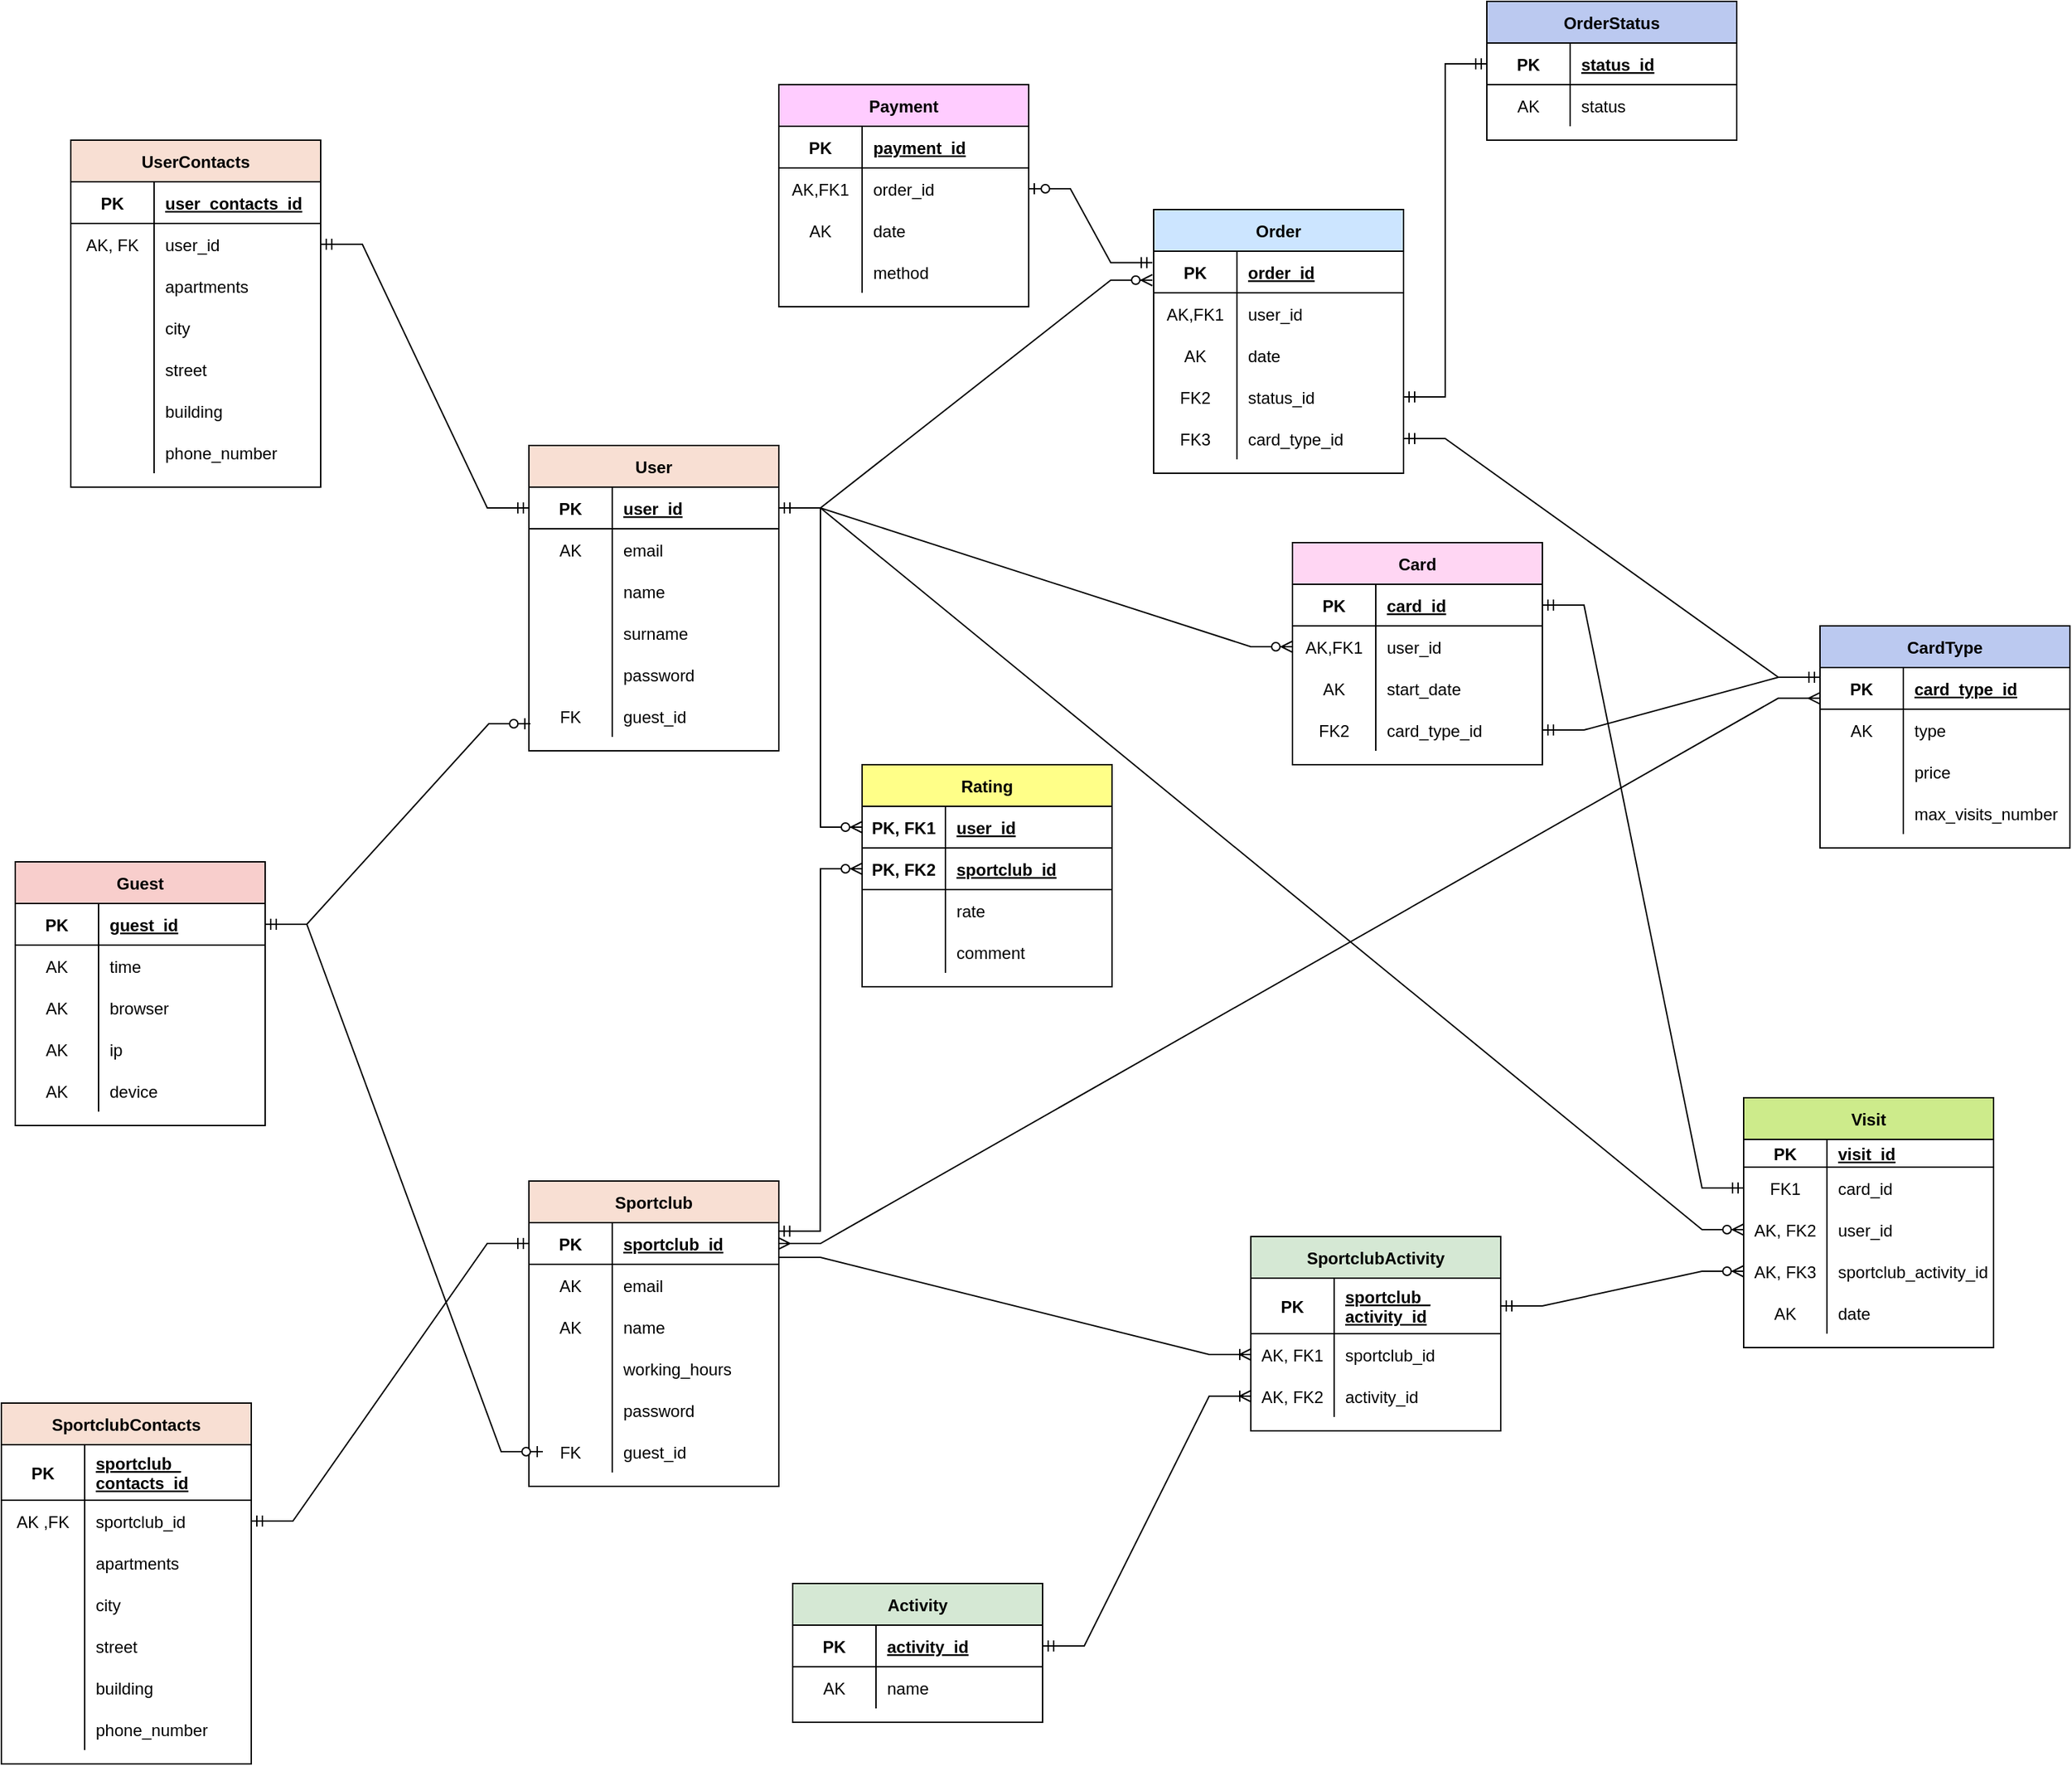 <mxfile version="20.3.3" type="google"><diagram id="7ckcDmTGGLN_FnE9HNtQ" name="Page-1"><mxGraphModel dx="2609" dy="2424" grid="1" gridSize="10" guides="1" tooltips="1" connect="1" arrows="1" fold="1" page="1" pageScale="1" pageWidth="850" pageHeight="1100" math="0" shadow="0"><root><mxCell id="0"/><mxCell id="1" parent="0"/><mxCell id="OE1YXszhumcW4s_N47jX-1" value="Guest" style="shape=table;startSize=30;container=1;collapsible=1;childLayout=tableLayout;fixedRows=1;rowLines=0;fontStyle=1;align=center;resizeLast=1;fillColor=#F8CECC;" parent="1" vertex="1"><mxGeometry x="30" y="380" width="180" height="190" as="geometry"><mxRectangle x="112" y="230" width="70" height="30" as="alternateBounds"/></mxGeometry></mxCell><mxCell id="OE1YXszhumcW4s_N47jX-5" value="" style="shape=tableRow;horizontal=0;startSize=0;swimlaneHead=0;swimlaneBody=0;fillColor=none;collapsible=0;dropTarget=0;points=[[0,0.5],[1,0.5]];portConstraint=eastwest;top=0;left=0;right=0;bottom=1;" parent="OE1YXszhumcW4s_N47jX-1" vertex="1"><mxGeometry y="30" width="180" height="30" as="geometry"/></mxCell><mxCell id="OE1YXszhumcW4s_N47jX-6" value="PK" style="shape=partialRectangle;connectable=0;fillColor=none;top=0;left=0;bottom=0;right=0;fontStyle=1;overflow=hidden;" parent="OE1YXszhumcW4s_N47jX-5" vertex="1"><mxGeometry width="60" height="30" as="geometry"><mxRectangle width="60" height="30" as="alternateBounds"/></mxGeometry></mxCell><mxCell id="OE1YXszhumcW4s_N47jX-7" value="guest_id" style="shape=partialRectangle;connectable=0;fillColor=none;top=0;left=0;bottom=0;right=0;align=left;spacingLeft=6;fontStyle=5;overflow=hidden;" parent="OE1YXszhumcW4s_N47jX-5" vertex="1"><mxGeometry x="60" width="120" height="30" as="geometry"><mxRectangle width="120" height="30" as="alternateBounds"/></mxGeometry></mxCell><mxCell id="OE1YXszhumcW4s_N47jX-11" value="" style="shape=tableRow;horizontal=0;startSize=0;swimlaneHead=0;swimlaneBody=0;fillColor=none;collapsible=0;dropTarget=0;points=[[0,0.5],[1,0.5]];portConstraint=eastwest;top=0;left=0;right=0;bottom=0;" parent="OE1YXszhumcW4s_N47jX-1" vertex="1"><mxGeometry y="60" width="180" height="30" as="geometry"/></mxCell><mxCell id="OE1YXszhumcW4s_N47jX-12" value="AK" style="shape=partialRectangle;connectable=0;fillColor=none;top=0;left=0;bottom=0;right=0;editable=1;overflow=hidden;" parent="OE1YXszhumcW4s_N47jX-11" vertex="1"><mxGeometry width="60" height="30" as="geometry"><mxRectangle width="60" height="30" as="alternateBounds"/></mxGeometry></mxCell><mxCell id="OE1YXszhumcW4s_N47jX-13" value="time" style="shape=partialRectangle;connectable=0;fillColor=none;top=0;left=0;bottom=0;right=0;align=left;spacingLeft=6;overflow=hidden;" parent="OE1YXszhumcW4s_N47jX-11" vertex="1"><mxGeometry x="60" width="120" height="30" as="geometry"><mxRectangle width="120" height="30" as="alternateBounds"/></mxGeometry></mxCell><mxCell id="OE1YXszhumcW4s_N47jX-14" value="" style="shape=tableRow;horizontal=0;startSize=0;swimlaneHead=0;swimlaneBody=0;fillColor=none;collapsible=0;dropTarget=0;points=[[0,0.5],[1,0.5]];portConstraint=eastwest;top=0;left=0;right=0;bottom=0;" parent="OE1YXszhumcW4s_N47jX-1" vertex="1"><mxGeometry y="90" width="180" height="30" as="geometry"/></mxCell><mxCell id="OE1YXszhumcW4s_N47jX-15" value="AK" style="shape=partialRectangle;connectable=0;fillColor=none;top=0;left=0;bottom=0;right=0;editable=1;overflow=hidden;" parent="OE1YXszhumcW4s_N47jX-14" vertex="1"><mxGeometry width="60" height="30" as="geometry"><mxRectangle width="60" height="30" as="alternateBounds"/></mxGeometry></mxCell><mxCell id="OE1YXszhumcW4s_N47jX-16" value="browser" style="shape=partialRectangle;connectable=0;fillColor=none;top=0;left=0;bottom=0;right=0;align=left;spacingLeft=6;overflow=hidden;" parent="OE1YXszhumcW4s_N47jX-14" vertex="1"><mxGeometry x="60" width="120" height="30" as="geometry"><mxRectangle width="120" height="30" as="alternateBounds"/></mxGeometry></mxCell><mxCell id="OE1YXszhumcW4s_N47jX-17" value="" style="shape=tableRow;horizontal=0;startSize=0;swimlaneHead=0;swimlaneBody=0;fillColor=none;collapsible=0;dropTarget=0;points=[[0,0.5],[1,0.5]];portConstraint=eastwest;top=0;left=0;right=0;bottom=0;" parent="OE1YXszhumcW4s_N47jX-1" vertex="1"><mxGeometry y="120" width="180" height="30" as="geometry"/></mxCell><mxCell id="OE1YXszhumcW4s_N47jX-18" value="AK" style="shape=partialRectangle;connectable=0;fillColor=none;top=0;left=0;bottom=0;right=0;editable=1;overflow=hidden;" parent="OE1YXszhumcW4s_N47jX-17" vertex="1"><mxGeometry width="60" height="30" as="geometry"><mxRectangle width="60" height="30" as="alternateBounds"/></mxGeometry></mxCell><mxCell id="OE1YXszhumcW4s_N47jX-19" value="ip" style="shape=partialRectangle;connectable=0;fillColor=none;top=0;left=0;bottom=0;right=0;align=left;spacingLeft=6;overflow=hidden;" parent="OE1YXszhumcW4s_N47jX-17" vertex="1"><mxGeometry x="60" width="120" height="30" as="geometry"><mxRectangle width="120" height="30" as="alternateBounds"/></mxGeometry></mxCell><mxCell id="OE1YXszhumcW4s_N47jX-20" value="" style="shape=tableRow;horizontal=0;startSize=0;swimlaneHead=0;swimlaneBody=0;fillColor=none;collapsible=0;dropTarget=0;points=[[0,0.5],[1,0.5]];portConstraint=eastwest;top=0;left=0;right=0;bottom=0;" parent="OE1YXszhumcW4s_N47jX-1" vertex="1"><mxGeometry y="150" width="180" height="30" as="geometry"/></mxCell><mxCell id="OE1YXszhumcW4s_N47jX-21" value="AK" style="shape=partialRectangle;connectable=0;fillColor=none;top=0;left=0;bottom=0;right=0;editable=1;overflow=hidden;" parent="OE1YXszhumcW4s_N47jX-20" vertex="1"><mxGeometry width="60" height="30" as="geometry"><mxRectangle width="60" height="30" as="alternateBounds"/></mxGeometry></mxCell><mxCell id="OE1YXszhumcW4s_N47jX-22" value="device" style="shape=partialRectangle;connectable=0;fillColor=none;top=0;left=0;bottom=0;right=0;align=left;spacingLeft=6;overflow=hidden;" parent="OE1YXszhumcW4s_N47jX-20" vertex="1"><mxGeometry x="60" width="120" height="30" as="geometry"><mxRectangle width="120" height="30" as="alternateBounds"/></mxGeometry></mxCell><mxCell id="OE1YXszhumcW4s_N47jX-64" value="User" style="shape=table;startSize=30;container=1;collapsible=1;childLayout=tableLayout;fixedRows=1;rowLines=0;fontStyle=1;align=center;resizeLast=1;fillColor=#F8DFD3;" parent="1" vertex="1"><mxGeometry x="400" y="80" width="180" height="220" as="geometry"><mxRectangle x="112" y="230" width="70" height="30" as="alternateBounds"/></mxGeometry></mxCell><mxCell id="OE1YXszhumcW4s_N47jX-65" value="" style="shape=tableRow;horizontal=0;startSize=0;swimlaneHead=0;swimlaneBody=0;fillColor=none;collapsible=0;dropTarget=0;points=[[0,0.5],[1,0.5]];portConstraint=eastwest;top=0;left=0;right=0;bottom=1;" parent="OE1YXszhumcW4s_N47jX-64" vertex="1"><mxGeometry y="30" width="180" height="30" as="geometry"/></mxCell><mxCell id="OE1YXszhumcW4s_N47jX-66" value="PK" style="shape=partialRectangle;connectable=0;fillColor=none;top=0;left=0;bottom=0;right=0;fontStyle=1;overflow=hidden;" parent="OE1YXszhumcW4s_N47jX-65" vertex="1"><mxGeometry width="60" height="30" as="geometry"><mxRectangle width="60" height="30" as="alternateBounds"/></mxGeometry></mxCell><mxCell id="OE1YXszhumcW4s_N47jX-67" value="user_id" style="shape=partialRectangle;connectable=0;fillColor=none;top=0;left=0;bottom=0;right=0;align=left;spacingLeft=6;fontStyle=5;overflow=hidden;" parent="OE1YXszhumcW4s_N47jX-65" vertex="1"><mxGeometry x="60" width="120" height="30" as="geometry"><mxRectangle width="120" height="30" as="alternateBounds"/></mxGeometry></mxCell><mxCell id="OE1YXszhumcW4s_N47jX-68" value="" style="shape=tableRow;horizontal=0;startSize=0;swimlaneHead=0;swimlaneBody=0;fillColor=none;collapsible=0;dropTarget=0;points=[[0,0.5],[1,0.5]];portConstraint=eastwest;top=0;left=0;right=0;bottom=0;" parent="OE1YXszhumcW4s_N47jX-64" vertex="1"><mxGeometry y="60" width="180" height="30" as="geometry"/></mxCell><mxCell id="OE1YXszhumcW4s_N47jX-69" value="AK" style="shape=partialRectangle;connectable=0;fillColor=none;top=0;left=0;bottom=0;right=0;editable=1;overflow=hidden;" parent="OE1YXszhumcW4s_N47jX-68" vertex="1"><mxGeometry width="60" height="30" as="geometry"><mxRectangle width="60" height="30" as="alternateBounds"/></mxGeometry></mxCell><mxCell id="OE1YXszhumcW4s_N47jX-70" value="email" style="shape=partialRectangle;connectable=0;fillColor=none;top=0;left=0;bottom=0;right=0;align=left;spacingLeft=6;overflow=hidden;" parent="OE1YXszhumcW4s_N47jX-68" vertex="1"><mxGeometry x="60" width="120" height="30" as="geometry"><mxRectangle width="120" height="30" as="alternateBounds"/></mxGeometry></mxCell><mxCell id="OE1YXszhumcW4s_N47jX-71" value="" style="shape=tableRow;horizontal=0;startSize=0;swimlaneHead=0;swimlaneBody=0;fillColor=none;collapsible=0;dropTarget=0;points=[[0,0.5],[1,0.5]];portConstraint=eastwest;top=0;left=0;right=0;bottom=0;" parent="OE1YXszhumcW4s_N47jX-64" vertex="1"><mxGeometry y="90" width="180" height="30" as="geometry"/></mxCell><mxCell id="OE1YXszhumcW4s_N47jX-72" value="" style="shape=partialRectangle;connectable=0;fillColor=none;top=0;left=0;bottom=0;right=0;editable=1;overflow=hidden;" parent="OE1YXszhumcW4s_N47jX-71" vertex="1"><mxGeometry width="60" height="30" as="geometry"><mxRectangle width="60" height="30" as="alternateBounds"/></mxGeometry></mxCell><mxCell id="OE1YXszhumcW4s_N47jX-73" value="name" style="shape=partialRectangle;connectable=0;fillColor=none;top=0;left=0;bottom=0;right=0;align=left;spacingLeft=6;overflow=hidden;" parent="OE1YXszhumcW4s_N47jX-71" vertex="1"><mxGeometry x="60" width="120" height="30" as="geometry"><mxRectangle width="120" height="30" as="alternateBounds"/></mxGeometry></mxCell><mxCell id="OE1YXszhumcW4s_N47jX-74" value="" style="shape=tableRow;horizontal=0;startSize=0;swimlaneHead=0;swimlaneBody=0;fillColor=none;collapsible=0;dropTarget=0;points=[[0,0.5],[1,0.5]];portConstraint=eastwest;top=0;left=0;right=0;bottom=0;" parent="OE1YXszhumcW4s_N47jX-64" vertex="1"><mxGeometry y="120" width="180" height="30" as="geometry"/></mxCell><mxCell id="OE1YXszhumcW4s_N47jX-75" value="" style="shape=partialRectangle;connectable=0;fillColor=none;top=0;left=0;bottom=0;right=0;editable=1;overflow=hidden;" parent="OE1YXszhumcW4s_N47jX-74" vertex="1"><mxGeometry width="60" height="30" as="geometry"><mxRectangle width="60" height="30" as="alternateBounds"/></mxGeometry></mxCell><mxCell id="OE1YXszhumcW4s_N47jX-76" value="surname" style="shape=partialRectangle;connectable=0;fillColor=none;top=0;left=0;bottom=0;right=0;align=left;spacingLeft=6;overflow=hidden;" parent="OE1YXszhumcW4s_N47jX-74" vertex="1"><mxGeometry x="60" width="120" height="30" as="geometry"><mxRectangle width="120" height="30" as="alternateBounds"/></mxGeometry></mxCell><mxCell id="OE1YXszhumcW4s_N47jX-77" value="" style="shape=tableRow;horizontal=0;startSize=0;swimlaneHead=0;swimlaneBody=0;fillColor=none;collapsible=0;dropTarget=0;points=[[0,0.5],[1,0.5]];portConstraint=eastwest;top=0;left=0;right=0;bottom=0;" parent="OE1YXszhumcW4s_N47jX-64" vertex="1"><mxGeometry y="150" width="180" height="30" as="geometry"/></mxCell><mxCell id="OE1YXszhumcW4s_N47jX-78" value="" style="shape=partialRectangle;connectable=0;fillColor=none;top=0;left=0;bottom=0;right=0;editable=1;overflow=hidden;" parent="OE1YXszhumcW4s_N47jX-77" vertex="1"><mxGeometry width="60" height="30" as="geometry"><mxRectangle width="60" height="30" as="alternateBounds"/></mxGeometry></mxCell><mxCell id="OE1YXszhumcW4s_N47jX-79" value="password" style="shape=partialRectangle;connectable=0;fillColor=none;top=0;left=0;bottom=0;right=0;align=left;spacingLeft=6;overflow=hidden;" parent="OE1YXszhumcW4s_N47jX-77" vertex="1"><mxGeometry x="60" width="120" height="30" as="geometry"><mxRectangle width="120" height="30" as="alternateBounds"/></mxGeometry></mxCell><mxCell id="Y8MvYPIqh8I1fW-wMO7S-130" value="" style="shape=tableRow;horizontal=0;startSize=0;swimlaneHead=0;swimlaneBody=0;fillColor=none;collapsible=0;dropTarget=0;points=[[0,0.5],[1,0.5]];portConstraint=eastwest;top=0;left=0;right=0;bottom=0;" vertex="1" parent="OE1YXszhumcW4s_N47jX-64"><mxGeometry y="180" width="180" height="30" as="geometry"/></mxCell><mxCell id="Y8MvYPIqh8I1fW-wMO7S-131" value="FK" style="shape=partialRectangle;connectable=0;fillColor=none;top=0;left=0;bottom=0;right=0;editable=1;overflow=hidden;" vertex="1" parent="Y8MvYPIqh8I1fW-wMO7S-130"><mxGeometry width="60" height="30" as="geometry"><mxRectangle width="60" height="30" as="alternateBounds"/></mxGeometry></mxCell><mxCell id="Y8MvYPIqh8I1fW-wMO7S-132" value="guest_id" style="shape=partialRectangle;connectable=0;fillColor=none;top=0;left=0;bottom=0;right=0;align=left;spacingLeft=6;overflow=hidden;" vertex="1" parent="Y8MvYPIqh8I1fW-wMO7S-130"><mxGeometry x="60" width="120" height="30" as="geometry"><mxRectangle width="120" height="30" as="alternateBounds"/></mxGeometry></mxCell><mxCell id="OE1YXszhumcW4s_N47jX-80" value="Sportclub" style="shape=table;startSize=30;container=1;collapsible=1;childLayout=tableLayout;fixedRows=1;rowLines=0;fontStyle=1;align=center;resizeLast=1;fillColor=#F8DFD3;" parent="1" vertex="1"><mxGeometry x="400" y="610" width="180" height="220" as="geometry"><mxRectangle x="112" y="230" width="70" height="30" as="alternateBounds"/></mxGeometry></mxCell><mxCell id="OE1YXszhumcW4s_N47jX-81" value="" style="shape=tableRow;horizontal=0;startSize=0;swimlaneHead=0;swimlaneBody=0;fillColor=none;collapsible=0;dropTarget=0;points=[[0,0.5],[1,0.5]];portConstraint=eastwest;top=0;left=0;right=0;bottom=1;" parent="OE1YXszhumcW4s_N47jX-80" vertex="1"><mxGeometry y="30" width="180" height="30" as="geometry"/></mxCell><mxCell id="OE1YXszhumcW4s_N47jX-82" value="PK" style="shape=partialRectangle;connectable=0;fillColor=none;top=0;left=0;bottom=0;right=0;fontStyle=1;overflow=hidden;" parent="OE1YXszhumcW4s_N47jX-81" vertex="1"><mxGeometry width="60" height="30" as="geometry"><mxRectangle width="60" height="30" as="alternateBounds"/></mxGeometry></mxCell><mxCell id="OE1YXszhumcW4s_N47jX-83" value="sportclub_id" style="shape=partialRectangle;connectable=0;fillColor=none;top=0;left=0;bottom=0;right=0;align=left;spacingLeft=6;fontStyle=5;overflow=hidden;" parent="OE1YXszhumcW4s_N47jX-81" vertex="1"><mxGeometry x="60" width="120" height="30" as="geometry"><mxRectangle width="120" height="30" as="alternateBounds"/></mxGeometry></mxCell><mxCell id="OE1YXszhumcW4s_N47jX-84" value="" style="shape=tableRow;horizontal=0;startSize=0;swimlaneHead=0;swimlaneBody=0;fillColor=none;collapsible=0;dropTarget=0;points=[[0,0.5],[1,0.5]];portConstraint=eastwest;top=0;left=0;right=0;bottom=0;" parent="OE1YXszhumcW4s_N47jX-80" vertex="1"><mxGeometry y="60" width="180" height="30" as="geometry"/></mxCell><mxCell id="OE1YXszhumcW4s_N47jX-85" value="AK" style="shape=partialRectangle;connectable=0;fillColor=none;top=0;left=0;bottom=0;right=0;editable=1;overflow=hidden;" parent="OE1YXszhumcW4s_N47jX-84" vertex="1"><mxGeometry width="60" height="30" as="geometry"><mxRectangle width="60" height="30" as="alternateBounds"/></mxGeometry></mxCell><mxCell id="OE1YXszhumcW4s_N47jX-86" value="email" style="shape=partialRectangle;connectable=0;fillColor=none;top=0;left=0;bottom=0;right=0;align=left;spacingLeft=6;overflow=hidden;" parent="OE1YXszhumcW4s_N47jX-84" vertex="1"><mxGeometry x="60" width="120" height="30" as="geometry"><mxRectangle width="120" height="30" as="alternateBounds"/></mxGeometry></mxCell><mxCell id="OE1YXszhumcW4s_N47jX-87" value="" style="shape=tableRow;horizontal=0;startSize=0;swimlaneHead=0;swimlaneBody=0;fillColor=none;collapsible=0;dropTarget=0;points=[[0,0.5],[1,0.5]];portConstraint=eastwest;top=0;left=0;right=0;bottom=0;" parent="OE1YXszhumcW4s_N47jX-80" vertex="1"><mxGeometry y="90" width="180" height="30" as="geometry"/></mxCell><mxCell id="OE1YXszhumcW4s_N47jX-88" value="AK" style="shape=partialRectangle;connectable=0;fillColor=none;top=0;left=0;bottom=0;right=0;editable=1;overflow=hidden;" parent="OE1YXszhumcW4s_N47jX-87" vertex="1"><mxGeometry width="60" height="30" as="geometry"><mxRectangle width="60" height="30" as="alternateBounds"/></mxGeometry></mxCell><mxCell id="OE1YXszhumcW4s_N47jX-89" value="name" style="shape=partialRectangle;connectable=0;fillColor=none;top=0;left=0;bottom=0;right=0;align=left;spacingLeft=6;overflow=hidden;" parent="OE1YXszhumcW4s_N47jX-87" vertex="1"><mxGeometry x="60" width="120" height="30" as="geometry"><mxRectangle width="120" height="30" as="alternateBounds"/></mxGeometry></mxCell><mxCell id="OE1YXszhumcW4s_N47jX-90" value="" style="shape=tableRow;horizontal=0;startSize=0;swimlaneHead=0;swimlaneBody=0;fillColor=none;collapsible=0;dropTarget=0;points=[[0,0.5],[1,0.5]];portConstraint=eastwest;top=0;left=0;right=0;bottom=0;" parent="OE1YXszhumcW4s_N47jX-80" vertex="1"><mxGeometry y="120" width="180" height="30" as="geometry"/></mxCell><mxCell id="OE1YXszhumcW4s_N47jX-91" value="" style="shape=partialRectangle;connectable=0;fillColor=none;top=0;left=0;bottom=0;right=0;editable=1;overflow=hidden;" parent="OE1YXszhumcW4s_N47jX-90" vertex="1"><mxGeometry width="60" height="30" as="geometry"><mxRectangle width="60" height="30" as="alternateBounds"/></mxGeometry></mxCell><mxCell id="OE1YXszhumcW4s_N47jX-92" value="working_hours" style="shape=partialRectangle;connectable=0;fillColor=none;top=0;left=0;bottom=0;right=0;align=left;spacingLeft=6;overflow=hidden;" parent="OE1YXszhumcW4s_N47jX-90" vertex="1"><mxGeometry x="60" width="120" height="30" as="geometry"><mxRectangle width="120" height="30" as="alternateBounds"/></mxGeometry></mxCell><mxCell id="OE1YXszhumcW4s_N47jX-93" value="" style="shape=tableRow;horizontal=0;startSize=0;swimlaneHead=0;swimlaneBody=0;fillColor=none;collapsible=0;dropTarget=0;points=[[0,0.5],[1,0.5]];portConstraint=eastwest;top=0;left=0;right=0;bottom=0;" parent="OE1YXszhumcW4s_N47jX-80" vertex="1"><mxGeometry y="150" width="180" height="30" as="geometry"/></mxCell><mxCell id="OE1YXszhumcW4s_N47jX-94" value="" style="shape=partialRectangle;connectable=0;fillColor=none;top=0;left=0;bottom=0;right=0;editable=1;overflow=hidden;" parent="OE1YXszhumcW4s_N47jX-93" vertex="1"><mxGeometry width="60" height="30" as="geometry"><mxRectangle width="60" height="30" as="alternateBounds"/></mxGeometry></mxCell><mxCell id="OE1YXszhumcW4s_N47jX-95" value="password" style="shape=partialRectangle;connectable=0;fillColor=none;top=0;left=0;bottom=0;right=0;align=left;spacingLeft=6;overflow=hidden;" parent="OE1YXszhumcW4s_N47jX-93" vertex="1"><mxGeometry x="60" width="120" height="30" as="geometry"><mxRectangle width="120" height="30" as="alternateBounds"/></mxGeometry></mxCell><mxCell id="Y8MvYPIqh8I1fW-wMO7S-133" value="" style="shape=tableRow;horizontal=0;startSize=0;swimlaneHead=0;swimlaneBody=0;fillColor=none;collapsible=0;dropTarget=0;points=[[0,0.5],[1,0.5]];portConstraint=eastwest;top=0;left=0;right=0;bottom=0;" vertex="1" parent="OE1YXszhumcW4s_N47jX-80"><mxGeometry y="180" width="180" height="30" as="geometry"/></mxCell><mxCell id="Y8MvYPIqh8I1fW-wMO7S-134" value="FK" style="shape=partialRectangle;connectable=0;fillColor=none;top=0;left=0;bottom=0;right=0;editable=1;overflow=hidden;" vertex="1" parent="Y8MvYPIqh8I1fW-wMO7S-133"><mxGeometry width="60" height="30" as="geometry"><mxRectangle width="60" height="30" as="alternateBounds"/></mxGeometry></mxCell><mxCell id="Y8MvYPIqh8I1fW-wMO7S-135" value="guest_id" style="shape=partialRectangle;connectable=0;fillColor=none;top=0;left=0;bottom=0;right=0;align=left;spacingLeft=6;overflow=hidden;" vertex="1" parent="Y8MvYPIqh8I1fW-wMO7S-133"><mxGeometry x="60" width="120" height="30" as="geometry"><mxRectangle width="120" height="30" as="alternateBounds"/></mxGeometry></mxCell><mxCell id="OE1YXszhumcW4s_N47jX-96" value="UserContacts" style="shape=table;startSize=30;container=1;collapsible=1;childLayout=tableLayout;fixedRows=1;rowLines=0;fontStyle=1;align=center;resizeLast=1;fillColor=#F8DFD3;" parent="1" vertex="1"><mxGeometry x="70" y="-140" width="180" height="250" as="geometry"><mxRectangle x="112" y="230" width="70" height="30" as="alternateBounds"/></mxGeometry></mxCell><mxCell id="OE1YXszhumcW4s_N47jX-97" value="" style="shape=tableRow;horizontal=0;startSize=0;swimlaneHead=0;swimlaneBody=0;fillColor=none;collapsible=0;dropTarget=0;points=[[0,0.5],[1,0.5]];portConstraint=eastwest;top=0;left=0;right=0;bottom=1;" parent="OE1YXszhumcW4s_N47jX-96" vertex="1"><mxGeometry y="30" width="180" height="30" as="geometry"/></mxCell><mxCell id="OE1YXszhumcW4s_N47jX-98" value="PK" style="shape=partialRectangle;connectable=0;fillColor=none;top=0;left=0;bottom=0;right=0;fontStyle=1;overflow=hidden;" parent="OE1YXszhumcW4s_N47jX-97" vertex="1"><mxGeometry width="60" height="30" as="geometry"><mxRectangle width="60" height="30" as="alternateBounds"/></mxGeometry></mxCell><mxCell id="OE1YXszhumcW4s_N47jX-99" value="user_contacts_id" style="shape=partialRectangle;connectable=0;fillColor=none;top=0;left=0;bottom=0;right=0;align=left;spacingLeft=6;fontStyle=5;overflow=hidden;" parent="OE1YXszhumcW4s_N47jX-97" vertex="1"><mxGeometry x="60" width="120" height="30" as="geometry"><mxRectangle width="120" height="30" as="alternateBounds"/></mxGeometry></mxCell><mxCell id="Y8MvYPIqh8I1fW-wMO7S-127" value="" style="shape=tableRow;horizontal=0;startSize=0;swimlaneHead=0;swimlaneBody=0;fillColor=none;collapsible=0;dropTarget=0;points=[[0,0.5],[1,0.5]];portConstraint=eastwest;top=0;left=0;right=0;bottom=0;" vertex="1" parent="OE1YXszhumcW4s_N47jX-96"><mxGeometry y="60" width="180" height="30" as="geometry"/></mxCell><mxCell id="Y8MvYPIqh8I1fW-wMO7S-128" value="AK, FK" style="shape=partialRectangle;connectable=0;fillColor=none;top=0;left=0;bottom=0;right=0;editable=1;overflow=hidden;" vertex="1" parent="Y8MvYPIqh8I1fW-wMO7S-127"><mxGeometry width="60" height="30" as="geometry"><mxRectangle width="60" height="30" as="alternateBounds"/></mxGeometry></mxCell><mxCell id="Y8MvYPIqh8I1fW-wMO7S-129" value="user_id" style="shape=partialRectangle;connectable=0;fillColor=none;top=0;left=0;bottom=0;right=0;align=left;spacingLeft=6;overflow=hidden;" vertex="1" parent="Y8MvYPIqh8I1fW-wMO7S-127"><mxGeometry x="60" width="120" height="30" as="geometry"><mxRectangle width="120" height="30" as="alternateBounds"/></mxGeometry></mxCell><mxCell id="OE1YXszhumcW4s_N47jX-100" value="" style="shape=tableRow;horizontal=0;startSize=0;swimlaneHead=0;swimlaneBody=0;fillColor=none;collapsible=0;dropTarget=0;points=[[0,0.5],[1,0.5]];portConstraint=eastwest;top=0;left=0;right=0;bottom=0;" parent="OE1YXszhumcW4s_N47jX-96" vertex="1"><mxGeometry y="90" width="180" height="30" as="geometry"/></mxCell><mxCell id="OE1YXszhumcW4s_N47jX-101" value="" style="shape=partialRectangle;connectable=0;fillColor=none;top=0;left=0;bottom=0;right=0;editable=1;overflow=hidden;" parent="OE1YXszhumcW4s_N47jX-100" vertex="1"><mxGeometry width="60" height="30" as="geometry"><mxRectangle width="60" height="30" as="alternateBounds"/></mxGeometry></mxCell><mxCell id="OE1YXszhumcW4s_N47jX-102" value="apartments" style="shape=partialRectangle;connectable=0;fillColor=none;top=0;left=0;bottom=0;right=0;align=left;spacingLeft=6;overflow=hidden;" parent="OE1YXszhumcW4s_N47jX-100" vertex="1"><mxGeometry x="60" width="120" height="30" as="geometry"><mxRectangle width="120" height="30" as="alternateBounds"/></mxGeometry></mxCell><mxCell id="OE1YXszhumcW4s_N47jX-103" value="" style="shape=tableRow;horizontal=0;startSize=0;swimlaneHead=0;swimlaneBody=0;fillColor=none;collapsible=0;dropTarget=0;points=[[0,0.5],[1,0.5]];portConstraint=eastwest;top=0;left=0;right=0;bottom=0;" parent="OE1YXszhumcW4s_N47jX-96" vertex="1"><mxGeometry y="120" width="180" height="30" as="geometry"/></mxCell><mxCell id="OE1YXszhumcW4s_N47jX-104" value="" style="shape=partialRectangle;connectable=0;fillColor=none;top=0;left=0;bottom=0;right=0;editable=1;overflow=hidden;" parent="OE1YXszhumcW4s_N47jX-103" vertex="1"><mxGeometry width="60" height="30" as="geometry"><mxRectangle width="60" height="30" as="alternateBounds"/></mxGeometry></mxCell><mxCell id="OE1YXszhumcW4s_N47jX-105" value="city" style="shape=partialRectangle;connectable=0;fillColor=none;top=0;left=0;bottom=0;right=0;align=left;spacingLeft=6;overflow=hidden;" parent="OE1YXszhumcW4s_N47jX-103" vertex="1"><mxGeometry x="60" width="120" height="30" as="geometry"><mxRectangle width="120" height="30" as="alternateBounds"/></mxGeometry></mxCell><mxCell id="OE1YXszhumcW4s_N47jX-109" value="" style="shape=tableRow;horizontal=0;startSize=0;swimlaneHead=0;swimlaneBody=0;fillColor=none;collapsible=0;dropTarget=0;points=[[0,0.5],[1,0.5]];portConstraint=eastwest;top=0;left=0;right=0;bottom=0;" parent="OE1YXszhumcW4s_N47jX-96" vertex="1"><mxGeometry y="150" width="180" height="30" as="geometry"/></mxCell><mxCell id="OE1YXszhumcW4s_N47jX-110" value="" style="shape=partialRectangle;connectable=0;fillColor=none;top=0;left=0;bottom=0;right=0;editable=1;overflow=hidden;" parent="OE1YXszhumcW4s_N47jX-109" vertex="1"><mxGeometry width="60" height="30" as="geometry"><mxRectangle width="60" height="30" as="alternateBounds"/></mxGeometry></mxCell><mxCell id="OE1YXszhumcW4s_N47jX-111" value="street" style="shape=partialRectangle;connectable=0;fillColor=none;top=0;left=0;bottom=0;right=0;align=left;spacingLeft=6;overflow=hidden;" parent="OE1YXszhumcW4s_N47jX-109" vertex="1"><mxGeometry x="60" width="120" height="30" as="geometry"><mxRectangle width="120" height="30" as="alternateBounds"/></mxGeometry></mxCell><mxCell id="OE1YXszhumcW4s_N47jX-106" value="" style="shape=tableRow;horizontal=0;startSize=0;swimlaneHead=0;swimlaneBody=0;fillColor=none;collapsible=0;dropTarget=0;points=[[0,0.5],[1,0.5]];portConstraint=eastwest;top=0;left=0;right=0;bottom=0;" parent="OE1YXszhumcW4s_N47jX-96" vertex="1"><mxGeometry y="180" width="180" height="30" as="geometry"/></mxCell><mxCell id="OE1YXszhumcW4s_N47jX-107" value="" style="shape=partialRectangle;connectable=0;fillColor=none;top=0;left=0;bottom=0;right=0;editable=1;overflow=hidden;" parent="OE1YXszhumcW4s_N47jX-106" vertex="1"><mxGeometry width="60" height="30" as="geometry"><mxRectangle width="60" height="30" as="alternateBounds"/></mxGeometry></mxCell><mxCell id="OE1YXszhumcW4s_N47jX-108" value="building" style="shape=partialRectangle;connectable=0;fillColor=none;top=0;left=0;bottom=0;right=0;align=left;spacingLeft=6;overflow=hidden;" parent="OE1YXszhumcW4s_N47jX-106" vertex="1"><mxGeometry x="60" width="120" height="30" as="geometry"><mxRectangle width="120" height="30" as="alternateBounds"/></mxGeometry></mxCell><mxCell id="OE1YXszhumcW4s_N47jX-112" value="" style="shape=tableRow;horizontal=0;startSize=0;swimlaneHead=0;swimlaneBody=0;fillColor=none;collapsible=0;dropTarget=0;points=[[0,0.5],[1,0.5]];portConstraint=eastwest;top=0;left=0;right=0;bottom=0;" parent="OE1YXszhumcW4s_N47jX-96" vertex="1"><mxGeometry y="210" width="180" height="30" as="geometry"/></mxCell><mxCell id="OE1YXszhumcW4s_N47jX-113" value="" style="shape=partialRectangle;connectable=0;fillColor=none;top=0;left=0;bottom=0;right=0;editable=1;overflow=hidden;" parent="OE1YXszhumcW4s_N47jX-112" vertex="1"><mxGeometry width="60" height="30" as="geometry"><mxRectangle width="60" height="30" as="alternateBounds"/></mxGeometry></mxCell><mxCell id="OE1YXszhumcW4s_N47jX-114" value="phone_number" style="shape=partialRectangle;connectable=0;fillColor=none;top=0;left=0;bottom=0;right=0;align=left;spacingLeft=6;overflow=hidden;" parent="OE1YXszhumcW4s_N47jX-112" vertex="1"><mxGeometry x="60" width="120" height="30" as="geometry"><mxRectangle width="120" height="30" as="alternateBounds"/></mxGeometry></mxCell><mxCell id="OE1YXszhumcW4s_N47jX-115" value="Rating" style="shape=table;startSize=30;container=1;collapsible=1;childLayout=tableLayout;fixedRows=1;rowLines=0;fontStyle=1;align=center;resizeLast=1;fillColor=#FFFF88;" parent="1" vertex="1"><mxGeometry x="640" y="310" width="180" height="160" as="geometry"><mxRectangle x="112" y="230" width="70" height="30" as="alternateBounds"/></mxGeometry></mxCell><mxCell id="OE1YXszhumcW4s_N47jX-116" value="" style="shape=tableRow;horizontal=0;startSize=0;swimlaneHead=0;swimlaneBody=0;fillColor=none;collapsible=0;dropTarget=0;points=[[0,0.5],[1,0.5]];portConstraint=eastwest;top=0;left=0;right=0;bottom=1;" parent="OE1YXszhumcW4s_N47jX-115" vertex="1"><mxGeometry y="30" width="180" height="30" as="geometry"/></mxCell><mxCell id="OE1YXszhumcW4s_N47jX-117" value="PK, FK1" style="shape=partialRectangle;connectable=0;fillColor=none;top=0;left=0;bottom=0;right=0;fontStyle=1;overflow=hidden;" parent="OE1YXszhumcW4s_N47jX-116" vertex="1"><mxGeometry width="60" height="30" as="geometry"><mxRectangle width="60" height="30" as="alternateBounds"/></mxGeometry></mxCell><mxCell id="OE1YXszhumcW4s_N47jX-118" value="user_id" style="shape=partialRectangle;connectable=0;fillColor=none;top=0;left=0;bottom=0;right=0;align=left;spacingLeft=6;fontStyle=5;overflow=hidden;" parent="OE1YXszhumcW4s_N47jX-116" vertex="1"><mxGeometry x="60" width="120" height="30" as="geometry"><mxRectangle width="120" height="30" as="alternateBounds"/></mxGeometry></mxCell><mxCell id="OE1YXszhumcW4s_N47jX-147" value="" style="shape=tableRow;horizontal=0;startSize=0;swimlaneHead=0;swimlaneBody=0;fillColor=none;collapsible=0;dropTarget=0;points=[[0,0.5],[1,0.5]];portConstraint=eastwest;top=0;left=0;right=0;bottom=1;" parent="OE1YXszhumcW4s_N47jX-115" vertex="1"><mxGeometry y="60" width="180" height="30" as="geometry"/></mxCell><mxCell id="OE1YXszhumcW4s_N47jX-148" value="PK, FK2" style="shape=partialRectangle;connectable=0;fillColor=none;top=0;left=0;bottom=0;right=0;fontStyle=1;overflow=hidden;" parent="OE1YXszhumcW4s_N47jX-147" vertex="1"><mxGeometry width="60" height="30" as="geometry"><mxRectangle width="60" height="30" as="alternateBounds"/></mxGeometry></mxCell><mxCell id="OE1YXszhumcW4s_N47jX-149" value="sportclub_id" style="shape=partialRectangle;connectable=0;fillColor=none;top=0;left=0;bottom=0;right=0;align=left;spacingLeft=6;fontStyle=5;overflow=hidden;" parent="OE1YXszhumcW4s_N47jX-147" vertex="1"><mxGeometry x="60" width="120" height="30" as="geometry"><mxRectangle width="120" height="30" as="alternateBounds"/></mxGeometry></mxCell><mxCell id="OE1YXszhumcW4s_N47jX-119" value="" style="shape=tableRow;horizontal=0;startSize=0;swimlaneHead=0;swimlaneBody=0;fillColor=none;collapsible=0;dropTarget=0;points=[[0,0.5],[1,0.5]];portConstraint=eastwest;top=0;left=0;right=0;bottom=0;" parent="OE1YXszhumcW4s_N47jX-115" vertex="1"><mxGeometry y="90" width="180" height="30" as="geometry"/></mxCell><mxCell id="OE1YXszhumcW4s_N47jX-120" value="" style="shape=partialRectangle;connectable=0;fillColor=none;top=0;left=0;bottom=0;right=0;editable=1;overflow=hidden;" parent="OE1YXszhumcW4s_N47jX-119" vertex="1"><mxGeometry width="60" height="30" as="geometry"><mxRectangle width="60" height="30" as="alternateBounds"/></mxGeometry></mxCell><mxCell id="OE1YXszhumcW4s_N47jX-121" value="rate" style="shape=partialRectangle;connectable=0;fillColor=none;top=0;left=0;bottom=0;right=0;align=left;spacingLeft=6;overflow=hidden;" parent="OE1YXszhumcW4s_N47jX-119" vertex="1"><mxGeometry x="60" width="120" height="30" as="geometry"><mxRectangle width="120" height="30" as="alternateBounds"/></mxGeometry></mxCell><mxCell id="OE1YXszhumcW4s_N47jX-122" value="" style="shape=tableRow;horizontal=0;startSize=0;swimlaneHead=0;swimlaneBody=0;fillColor=none;collapsible=0;dropTarget=0;points=[[0,0.5],[1,0.5]];portConstraint=eastwest;top=0;left=0;right=0;bottom=0;" parent="OE1YXszhumcW4s_N47jX-115" vertex="1"><mxGeometry y="120" width="180" height="30" as="geometry"/></mxCell><mxCell id="OE1YXszhumcW4s_N47jX-123" value="" style="shape=partialRectangle;connectable=0;fillColor=none;top=0;left=0;bottom=0;right=0;editable=1;overflow=hidden;" parent="OE1YXszhumcW4s_N47jX-122" vertex="1"><mxGeometry width="60" height="30" as="geometry"><mxRectangle width="60" height="30" as="alternateBounds"/></mxGeometry></mxCell><mxCell id="OE1YXszhumcW4s_N47jX-124" value="comment" style="shape=partialRectangle;connectable=0;fillColor=none;top=0;left=0;bottom=0;right=0;align=left;spacingLeft=6;overflow=hidden;" parent="OE1YXszhumcW4s_N47jX-122" vertex="1"><mxGeometry x="60" width="120" height="30" as="geometry"><mxRectangle width="120" height="30" as="alternateBounds"/></mxGeometry></mxCell><mxCell id="OE1YXszhumcW4s_N47jX-150" value="Activity" style="shape=table;startSize=30;container=1;collapsible=1;childLayout=tableLayout;fixedRows=1;rowLines=0;fontStyle=1;align=center;resizeLast=1;fillColor=#D5E8D4;" parent="1" vertex="1"><mxGeometry x="590" y="900" width="180" height="100" as="geometry"><mxRectangle x="112" y="230" width="70" height="30" as="alternateBounds"/></mxGeometry></mxCell><mxCell id="OE1YXszhumcW4s_N47jX-151" value="" style="shape=tableRow;horizontal=0;startSize=0;swimlaneHead=0;swimlaneBody=0;fillColor=none;collapsible=0;dropTarget=0;points=[[0,0.5],[1,0.5]];portConstraint=eastwest;top=0;left=0;right=0;bottom=1;" parent="OE1YXszhumcW4s_N47jX-150" vertex="1"><mxGeometry y="30" width="180" height="30" as="geometry"/></mxCell><mxCell id="OE1YXszhumcW4s_N47jX-152" value="PK" style="shape=partialRectangle;connectable=0;fillColor=none;top=0;left=0;bottom=0;right=0;fontStyle=1;overflow=hidden;" parent="OE1YXszhumcW4s_N47jX-151" vertex="1"><mxGeometry width="60" height="30" as="geometry"><mxRectangle width="60" height="30" as="alternateBounds"/></mxGeometry></mxCell><mxCell id="OE1YXszhumcW4s_N47jX-153" value="activity_id" style="shape=partialRectangle;connectable=0;fillColor=none;top=0;left=0;bottom=0;right=0;align=left;spacingLeft=6;fontStyle=5;overflow=hidden;" parent="OE1YXszhumcW4s_N47jX-151" vertex="1"><mxGeometry x="60" width="120" height="30" as="geometry"><mxRectangle width="120" height="30" as="alternateBounds"/></mxGeometry></mxCell><mxCell id="OE1YXszhumcW4s_N47jX-157" value="" style="shape=tableRow;horizontal=0;startSize=0;swimlaneHead=0;swimlaneBody=0;fillColor=none;collapsible=0;dropTarget=0;points=[[0,0.5],[1,0.5]];portConstraint=eastwest;top=0;left=0;right=0;bottom=0;" parent="OE1YXszhumcW4s_N47jX-150" vertex="1"><mxGeometry y="60" width="180" height="30" as="geometry"/></mxCell><mxCell id="OE1YXszhumcW4s_N47jX-158" value="AK" style="shape=partialRectangle;connectable=0;fillColor=none;top=0;left=0;bottom=0;right=0;editable=1;overflow=hidden;" parent="OE1YXszhumcW4s_N47jX-157" vertex="1"><mxGeometry width="60" height="30" as="geometry"><mxRectangle width="60" height="30" as="alternateBounds"/></mxGeometry></mxCell><mxCell id="OE1YXszhumcW4s_N47jX-159" value="name" style="shape=partialRectangle;connectable=0;fillColor=none;top=0;left=0;bottom=0;right=0;align=left;spacingLeft=6;overflow=hidden;" parent="OE1YXszhumcW4s_N47jX-157" vertex="1"><mxGeometry x="60" width="120" height="30" as="geometry"><mxRectangle width="120" height="30" as="alternateBounds"/></mxGeometry></mxCell><mxCell id="OE1YXszhumcW4s_N47jX-163" value="SportclubActivity" style="shape=table;startSize=30;container=1;collapsible=1;childLayout=tableLayout;fixedRows=1;rowLines=0;fontStyle=1;align=center;resizeLast=1;fillColor=#D5E8D4;" parent="1" vertex="1"><mxGeometry x="920" y="650" width="180" height="140" as="geometry"><mxRectangle x="112" y="230" width="70" height="30" as="alternateBounds"/></mxGeometry></mxCell><mxCell id="Y8MvYPIqh8I1fW-wMO7S-96" value="" style="shape=tableRow;horizontal=0;startSize=0;swimlaneHead=0;swimlaneBody=0;fillColor=none;collapsible=0;dropTarget=0;points=[[0,0.5],[1,0.5]];portConstraint=eastwest;top=0;left=0;right=0;bottom=1;" vertex="1" parent="OE1YXszhumcW4s_N47jX-163"><mxGeometry y="30" width="180" height="40" as="geometry"/></mxCell><mxCell id="Y8MvYPIqh8I1fW-wMO7S-97" value="PK" style="shape=partialRectangle;connectable=0;fillColor=none;top=0;left=0;bottom=0;right=0;fontStyle=1;overflow=hidden;" vertex="1" parent="Y8MvYPIqh8I1fW-wMO7S-96"><mxGeometry width="60" height="40" as="geometry"><mxRectangle width="60" height="40" as="alternateBounds"/></mxGeometry></mxCell><mxCell id="Y8MvYPIqh8I1fW-wMO7S-98" value="sportclub_&#10;activity_id" style="shape=partialRectangle;connectable=0;fillColor=none;top=0;left=0;bottom=0;right=0;align=left;spacingLeft=6;fontStyle=5;overflow=hidden;" vertex="1" parent="Y8MvYPIqh8I1fW-wMO7S-96"><mxGeometry x="60" width="120" height="40" as="geometry"><mxRectangle width="120" height="40" as="alternateBounds"/></mxGeometry></mxCell><mxCell id="OE1YXszhumcW4s_N47jX-176" value="" style="shape=tableRow;horizontal=0;startSize=0;swimlaneHead=0;swimlaneBody=0;fillColor=none;collapsible=0;dropTarget=0;points=[[0,0.5],[1,0.5]];portConstraint=eastwest;top=0;left=0;right=0;bottom=0;" parent="OE1YXszhumcW4s_N47jX-163" vertex="1"><mxGeometry y="70" width="180" height="30" as="geometry"/></mxCell><mxCell id="OE1YXszhumcW4s_N47jX-177" value="AK, FK1" style="shape=partialRectangle;connectable=0;fillColor=none;top=0;left=0;bottom=0;right=0;editable=1;overflow=hidden;" parent="OE1YXszhumcW4s_N47jX-176" vertex="1"><mxGeometry width="60" height="30" as="geometry"><mxRectangle width="60" height="30" as="alternateBounds"/></mxGeometry></mxCell><mxCell id="OE1YXszhumcW4s_N47jX-178" value="sportclub_id" style="shape=partialRectangle;connectable=0;fillColor=none;top=0;left=0;bottom=0;right=0;align=left;spacingLeft=6;overflow=hidden;" parent="OE1YXszhumcW4s_N47jX-176" vertex="1"><mxGeometry x="60" width="120" height="30" as="geometry"><mxRectangle width="120" height="30" as="alternateBounds"/></mxGeometry></mxCell><mxCell id="Y8MvYPIqh8I1fW-wMO7S-156" value="" style="shape=tableRow;horizontal=0;startSize=0;swimlaneHead=0;swimlaneBody=0;fillColor=none;collapsible=0;dropTarget=0;points=[[0,0.5],[1,0.5]];portConstraint=eastwest;top=0;left=0;right=0;bottom=0;" vertex="1" parent="OE1YXszhumcW4s_N47jX-163"><mxGeometry y="100" width="180" height="30" as="geometry"/></mxCell><mxCell id="Y8MvYPIqh8I1fW-wMO7S-157" value="AK, FK2" style="shape=partialRectangle;connectable=0;fillColor=none;top=0;left=0;bottom=0;right=0;editable=1;overflow=hidden;" vertex="1" parent="Y8MvYPIqh8I1fW-wMO7S-156"><mxGeometry width="60" height="30" as="geometry"><mxRectangle width="60" height="30" as="alternateBounds"/></mxGeometry></mxCell><mxCell id="Y8MvYPIqh8I1fW-wMO7S-158" value="activity_id" style="shape=partialRectangle;connectable=0;fillColor=none;top=0;left=0;bottom=0;right=0;align=left;spacingLeft=6;overflow=hidden;" vertex="1" parent="Y8MvYPIqh8I1fW-wMO7S-156"><mxGeometry x="60" width="120" height="30" as="geometry"><mxRectangle width="120" height="30" as="alternateBounds"/></mxGeometry></mxCell><mxCell id="OE1YXszhumcW4s_N47jX-182" value="OrderStatus" style="shape=table;startSize=30;container=1;collapsible=1;childLayout=tableLayout;fixedRows=1;rowLines=0;fontStyle=1;align=center;resizeLast=1;fillColor=#BBC9F0;" parent="1" vertex="1"><mxGeometry x="1090" y="-240" width="180" height="100" as="geometry"><mxRectangle x="112" y="230" width="70" height="30" as="alternateBounds"/></mxGeometry></mxCell><mxCell id="OE1YXszhumcW4s_N47jX-183" value="" style="shape=tableRow;horizontal=0;startSize=0;swimlaneHead=0;swimlaneBody=0;fillColor=none;collapsible=0;dropTarget=0;points=[[0,0.5],[1,0.5]];portConstraint=eastwest;top=0;left=0;right=0;bottom=1;" parent="OE1YXszhumcW4s_N47jX-182" vertex="1"><mxGeometry y="30" width="180" height="30" as="geometry"/></mxCell><mxCell id="OE1YXszhumcW4s_N47jX-184" value="PK" style="shape=partialRectangle;connectable=0;fillColor=none;top=0;left=0;bottom=0;right=0;fontStyle=1;overflow=hidden;" parent="OE1YXszhumcW4s_N47jX-183" vertex="1"><mxGeometry width="60" height="30" as="geometry"><mxRectangle width="60" height="30" as="alternateBounds"/></mxGeometry></mxCell><mxCell id="OE1YXszhumcW4s_N47jX-185" value="status_id" style="shape=partialRectangle;connectable=0;fillColor=none;top=0;left=0;bottom=0;right=0;align=left;spacingLeft=6;fontStyle=5;overflow=hidden;" parent="OE1YXszhumcW4s_N47jX-183" vertex="1"><mxGeometry x="60" width="120" height="30" as="geometry"><mxRectangle width="120" height="30" as="alternateBounds"/></mxGeometry></mxCell><mxCell id="OE1YXszhumcW4s_N47jX-186" value="" style="shape=tableRow;horizontal=0;startSize=0;swimlaneHead=0;swimlaneBody=0;fillColor=none;collapsible=0;dropTarget=0;points=[[0,0.5],[1,0.5]];portConstraint=eastwest;top=0;left=0;right=0;bottom=0;" parent="OE1YXszhumcW4s_N47jX-182" vertex="1"><mxGeometry y="60" width="180" height="30" as="geometry"/></mxCell><mxCell id="OE1YXszhumcW4s_N47jX-187" value="AK" style="shape=partialRectangle;connectable=0;fillColor=none;top=0;left=0;bottom=0;right=0;editable=1;overflow=hidden;" parent="OE1YXszhumcW4s_N47jX-186" vertex="1"><mxGeometry width="60" height="30" as="geometry"><mxRectangle width="60" height="30" as="alternateBounds"/></mxGeometry></mxCell><mxCell id="OE1YXszhumcW4s_N47jX-188" value="status" style="shape=partialRectangle;connectable=0;fillColor=none;top=0;left=0;bottom=0;right=0;align=left;spacingLeft=6;overflow=hidden;" parent="OE1YXszhumcW4s_N47jX-186" vertex="1"><mxGeometry x="60" width="120" height="30" as="geometry"><mxRectangle width="120" height="30" as="alternateBounds"/></mxGeometry></mxCell><mxCell id="OE1YXszhumcW4s_N47jX-205" value="Order" style="shape=table;startSize=30;container=1;collapsible=1;childLayout=tableLayout;fixedRows=1;rowLines=0;fontStyle=1;align=center;resizeLast=1;fillColor=#CCE5FF;" parent="1" vertex="1"><mxGeometry x="850" y="-90" width="180" height="190" as="geometry"><mxRectangle x="112" y="230" width="70" height="30" as="alternateBounds"/></mxGeometry></mxCell><mxCell id="OE1YXszhumcW4s_N47jX-206" value="" style="shape=tableRow;horizontal=0;startSize=0;swimlaneHead=0;swimlaneBody=0;fillColor=none;collapsible=0;dropTarget=0;points=[[0,0.5],[1,0.5]];portConstraint=eastwest;top=0;left=0;right=0;bottom=1;" parent="OE1YXszhumcW4s_N47jX-205" vertex="1"><mxGeometry y="30" width="180" height="30" as="geometry"/></mxCell><mxCell id="OE1YXszhumcW4s_N47jX-207" value="PK" style="shape=partialRectangle;connectable=0;fillColor=none;top=0;left=0;bottom=0;right=0;fontStyle=1;overflow=hidden;" parent="OE1YXszhumcW4s_N47jX-206" vertex="1"><mxGeometry width="60" height="30" as="geometry"><mxRectangle width="60" height="30" as="alternateBounds"/></mxGeometry></mxCell><mxCell id="OE1YXszhumcW4s_N47jX-208" value="order_id" style="shape=partialRectangle;connectable=0;fillColor=none;top=0;left=0;bottom=0;right=0;align=left;spacingLeft=6;fontStyle=5;overflow=hidden;" parent="OE1YXszhumcW4s_N47jX-206" vertex="1"><mxGeometry x="60" width="120" height="30" as="geometry"><mxRectangle width="120" height="30" as="alternateBounds"/></mxGeometry></mxCell><mxCell id="OE1YXszhumcW4s_N47jX-209" value="" style="shape=tableRow;horizontal=0;startSize=0;swimlaneHead=0;swimlaneBody=0;fillColor=none;collapsible=0;dropTarget=0;points=[[0,0.5],[1,0.5]];portConstraint=eastwest;top=0;left=0;right=0;bottom=0;" parent="OE1YXszhumcW4s_N47jX-205" vertex="1"><mxGeometry y="60" width="180" height="30" as="geometry"/></mxCell><mxCell id="OE1YXszhumcW4s_N47jX-210" value="AK,FK1" style="shape=partialRectangle;connectable=0;fillColor=none;top=0;left=0;bottom=0;right=0;editable=1;overflow=hidden;" parent="OE1YXszhumcW4s_N47jX-209" vertex="1"><mxGeometry width="60" height="30" as="geometry"><mxRectangle width="60" height="30" as="alternateBounds"/></mxGeometry></mxCell><mxCell id="OE1YXszhumcW4s_N47jX-211" value="user_id" style="shape=partialRectangle;connectable=0;fillColor=none;top=0;left=0;bottom=0;right=0;align=left;spacingLeft=6;overflow=hidden;" parent="OE1YXszhumcW4s_N47jX-209" vertex="1"><mxGeometry x="60" width="120" height="30" as="geometry"><mxRectangle width="120" height="30" as="alternateBounds"/></mxGeometry></mxCell><mxCell id="OE1YXszhumcW4s_N47jX-215" value="" style="shape=tableRow;horizontal=0;startSize=0;swimlaneHead=0;swimlaneBody=0;fillColor=none;collapsible=0;dropTarget=0;points=[[0,0.5],[1,0.5]];portConstraint=eastwest;top=0;left=0;right=0;bottom=0;" parent="OE1YXszhumcW4s_N47jX-205" vertex="1"><mxGeometry y="90" width="180" height="30" as="geometry"/></mxCell><mxCell id="OE1YXszhumcW4s_N47jX-216" value="AK" style="shape=partialRectangle;connectable=0;fillColor=none;top=0;left=0;bottom=0;right=0;editable=1;overflow=hidden;" parent="OE1YXszhumcW4s_N47jX-215" vertex="1"><mxGeometry width="60" height="30" as="geometry"><mxRectangle width="60" height="30" as="alternateBounds"/></mxGeometry></mxCell><mxCell id="OE1YXszhumcW4s_N47jX-217" value="date" style="shape=partialRectangle;connectable=0;fillColor=none;top=0;left=0;bottom=0;right=0;align=left;spacingLeft=6;overflow=hidden;" parent="OE1YXszhumcW4s_N47jX-215" vertex="1"><mxGeometry x="60" width="120" height="30" as="geometry"><mxRectangle width="120" height="30" as="alternateBounds"/></mxGeometry></mxCell><mxCell id="OE1YXszhumcW4s_N47jX-212" value="" style="shape=tableRow;horizontal=0;startSize=0;swimlaneHead=0;swimlaneBody=0;fillColor=none;collapsible=0;dropTarget=0;points=[[0,0.5],[1,0.5]];portConstraint=eastwest;top=0;left=0;right=0;bottom=0;" parent="OE1YXszhumcW4s_N47jX-205" vertex="1"><mxGeometry y="120" width="180" height="30" as="geometry"/></mxCell><mxCell id="OE1YXszhumcW4s_N47jX-213" value="FK2" style="shape=partialRectangle;connectable=0;fillColor=none;top=0;left=0;bottom=0;right=0;editable=1;overflow=hidden;" parent="OE1YXszhumcW4s_N47jX-212" vertex="1"><mxGeometry width="60" height="30" as="geometry"><mxRectangle width="60" height="30" as="alternateBounds"/></mxGeometry></mxCell><mxCell id="OE1YXszhumcW4s_N47jX-214" value="status_id" style="shape=partialRectangle;connectable=0;fillColor=none;top=0;left=0;bottom=0;right=0;align=left;spacingLeft=6;overflow=hidden;" parent="OE1YXszhumcW4s_N47jX-212" vertex="1"><mxGeometry x="60" width="120" height="30" as="geometry"><mxRectangle width="120" height="30" as="alternateBounds"/></mxGeometry></mxCell><mxCell id="OE1YXszhumcW4s_N47jX-218" value="" style="shape=tableRow;horizontal=0;startSize=0;swimlaneHead=0;swimlaneBody=0;fillColor=none;collapsible=0;dropTarget=0;points=[[0,0.5],[1,0.5]];portConstraint=eastwest;top=0;left=0;right=0;bottom=0;" parent="OE1YXszhumcW4s_N47jX-205" vertex="1"><mxGeometry y="150" width="180" height="30" as="geometry"/></mxCell><mxCell id="OE1YXszhumcW4s_N47jX-219" value="FK3" style="shape=partialRectangle;connectable=0;fillColor=none;top=0;left=0;bottom=0;right=0;editable=1;overflow=hidden;" parent="OE1YXszhumcW4s_N47jX-218" vertex="1"><mxGeometry width="60" height="30" as="geometry"><mxRectangle width="60" height="30" as="alternateBounds"/></mxGeometry></mxCell><mxCell id="OE1YXszhumcW4s_N47jX-220" value="card_type_id" style="shape=partialRectangle;connectable=0;fillColor=none;top=0;left=0;bottom=0;right=0;align=left;spacingLeft=6;overflow=hidden;" parent="OE1YXszhumcW4s_N47jX-218" vertex="1"><mxGeometry x="60" width="120" height="30" as="geometry"><mxRectangle width="120" height="30" as="alternateBounds"/></mxGeometry></mxCell><mxCell id="OE1YXszhumcW4s_N47jX-223" value="CardType" style="shape=table;startSize=30;container=1;collapsible=1;childLayout=tableLayout;fixedRows=1;rowLines=0;fontStyle=1;align=center;resizeLast=1;fillColor=#BBC9F0;" parent="1" vertex="1"><mxGeometry x="1330" y="210" width="180" height="160" as="geometry"><mxRectangle x="112" y="230" width="70" height="30" as="alternateBounds"/></mxGeometry></mxCell><mxCell id="OE1YXszhumcW4s_N47jX-224" value="" style="shape=tableRow;horizontal=0;startSize=0;swimlaneHead=0;swimlaneBody=0;fillColor=none;collapsible=0;dropTarget=0;points=[[0,0.5],[1,0.5]];portConstraint=eastwest;top=0;left=0;right=0;bottom=1;" parent="OE1YXszhumcW4s_N47jX-223" vertex="1"><mxGeometry y="30" width="180" height="30" as="geometry"/></mxCell><mxCell id="OE1YXszhumcW4s_N47jX-225" value="PK" style="shape=partialRectangle;connectable=0;fillColor=none;top=0;left=0;bottom=0;right=0;fontStyle=1;overflow=hidden;" parent="OE1YXszhumcW4s_N47jX-224" vertex="1"><mxGeometry width="60" height="30" as="geometry"><mxRectangle width="60" height="30" as="alternateBounds"/></mxGeometry></mxCell><mxCell id="OE1YXszhumcW4s_N47jX-226" value="card_type_id" style="shape=partialRectangle;connectable=0;fillColor=none;top=0;left=0;bottom=0;right=0;align=left;spacingLeft=6;fontStyle=5;overflow=hidden;" parent="OE1YXszhumcW4s_N47jX-224" vertex="1"><mxGeometry x="60" width="120" height="30" as="geometry"><mxRectangle width="120" height="30" as="alternateBounds"/></mxGeometry></mxCell><mxCell id="OE1YXszhumcW4s_N47jX-227" value="" style="shape=tableRow;horizontal=0;startSize=0;swimlaneHead=0;swimlaneBody=0;fillColor=none;collapsible=0;dropTarget=0;points=[[0,0.5],[1,0.5]];portConstraint=eastwest;top=0;left=0;right=0;bottom=0;" parent="OE1YXszhumcW4s_N47jX-223" vertex="1"><mxGeometry y="60" width="180" height="30" as="geometry"/></mxCell><mxCell id="OE1YXszhumcW4s_N47jX-228" value="AK" style="shape=partialRectangle;connectable=0;fillColor=none;top=0;left=0;bottom=0;right=0;editable=1;overflow=hidden;" parent="OE1YXszhumcW4s_N47jX-227" vertex="1"><mxGeometry width="60" height="30" as="geometry"><mxRectangle width="60" height="30" as="alternateBounds"/></mxGeometry></mxCell><mxCell id="OE1YXszhumcW4s_N47jX-229" value="type" style="shape=partialRectangle;connectable=0;fillColor=none;top=0;left=0;bottom=0;right=0;align=left;spacingLeft=6;overflow=hidden;" parent="OE1YXszhumcW4s_N47jX-227" vertex="1"><mxGeometry x="60" width="120" height="30" as="geometry"><mxRectangle width="120" height="30" as="alternateBounds"/></mxGeometry></mxCell><mxCell id="OE1YXszhumcW4s_N47jX-230" value="" style="shape=tableRow;horizontal=0;startSize=0;swimlaneHead=0;swimlaneBody=0;fillColor=none;collapsible=0;dropTarget=0;points=[[0,0.5],[1,0.5]];portConstraint=eastwest;top=0;left=0;right=0;bottom=0;" parent="OE1YXszhumcW4s_N47jX-223" vertex="1"><mxGeometry y="90" width="180" height="30" as="geometry"/></mxCell><mxCell id="OE1YXszhumcW4s_N47jX-231" value="" style="shape=partialRectangle;connectable=0;fillColor=none;top=0;left=0;bottom=0;right=0;editable=1;overflow=hidden;" parent="OE1YXszhumcW4s_N47jX-230" vertex="1"><mxGeometry width="60" height="30" as="geometry"><mxRectangle width="60" height="30" as="alternateBounds"/></mxGeometry></mxCell><mxCell id="OE1YXszhumcW4s_N47jX-232" value="price" style="shape=partialRectangle;connectable=0;fillColor=none;top=0;left=0;bottom=0;right=0;align=left;spacingLeft=6;overflow=hidden;" parent="OE1YXszhumcW4s_N47jX-230" vertex="1"><mxGeometry x="60" width="120" height="30" as="geometry"><mxRectangle width="120" height="30" as="alternateBounds"/></mxGeometry></mxCell><mxCell id="OE1YXszhumcW4s_N47jX-233" value="" style="shape=tableRow;horizontal=0;startSize=0;swimlaneHead=0;swimlaneBody=0;fillColor=none;collapsible=0;dropTarget=0;points=[[0,0.5],[1,0.5]];portConstraint=eastwest;top=0;left=0;right=0;bottom=0;" parent="OE1YXszhumcW4s_N47jX-223" vertex="1"><mxGeometry y="120" width="180" height="30" as="geometry"/></mxCell><mxCell id="OE1YXszhumcW4s_N47jX-234" value="" style="shape=partialRectangle;connectable=0;fillColor=none;top=0;left=0;bottom=0;right=0;editable=1;overflow=hidden;" parent="OE1YXszhumcW4s_N47jX-233" vertex="1"><mxGeometry width="60" height="30" as="geometry"><mxRectangle width="60" height="30" as="alternateBounds"/></mxGeometry></mxCell><mxCell id="OE1YXszhumcW4s_N47jX-235" value="max_visits_number" style="shape=partialRectangle;connectable=0;fillColor=none;top=0;left=0;bottom=0;right=0;align=left;spacingLeft=6;overflow=hidden;" parent="OE1YXszhumcW4s_N47jX-233" vertex="1"><mxGeometry x="60" width="120" height="30" as="geometry"><mxRectangle width="120" height="30" as="alternateBounds"/></mxGeometry></mxCell><mxCell id="Y8MvYPIqh8I1fW-wMO7S-1" value="SportclubContacts" style="shape=table;startSize=30;container=1;collapsible=1;childLayout=tableLayout;fixedRows=1;rowLines=0;fontStyle=1;align=center;resizeLast=1;fillColor=#F8DFD3;" vertex="1" parent="1"><mxGeometry x="20" y="770" width="180" height="260" as="geometry"><mxRectangle x="112" y="230" width="70" height="30" as="alternateBounds"/></mxGeometry></mxCell><mxCell id="Y8MvYPIqh8I1fW-wMO7S-2" value="" style="shape=tableRow;horizontal=0;startSize=0;swimlaneHead=0;swimlaneBody=0;fillColor=none;collapsible=0;dropTarget=0;points=[[0,0.5],[1,0.5]];portConstraint=eastwest;top=0;left=0;right=0;bottom=1;" vertex="1" parent="Y8MvYPIqh8I1fW-wMO7S-1"><mxGeometry y="30" width="180" height="40" as="geometry"/></mxCell><mxCell id="Y8MvYPIqh8I1fW-wMO7S-3" value="PK" style="shape=partialRectangle;connectable=0;fillColor=none;top=0;left=0;bottom=0;right=0;fontStyle=1;overflow=hidden;" vertex="1" parent="Y8MvYPIqh8I1fW-wMO7S-2"><mxGeometry width="60" height="40" as="geometry"><mxRectangle width="60" height="40" as="alternateBounds"/></mxGeometry></mxCell><mxCell id="Y8MvYPIqh8I1fW-wMO7S-4" value="sportclub_&#10;contacts_id" style="shape=partialRectangle;connectable=0;fillColor=none;top=0;left=0;bottom=0;right=0;align=left;spacingLeft=6;fontStyle=5;overflow=hidden;" vertex="1" parent="Y8MvYPIqh8I1fW-wMO7S-2"><mxGeometry x="60" width="120" height="40" as="geometry"><mxRectangle width="120" height="40" as="alternateBounds"/></mxGeometry></mxCell><mxCell id="Y8MvYPIqh8I1fW-wMO7S-165" value="" style="shape=tableRow;horizontal=0;startSize=0;swimlaneHead=0;swimlaneBody=0;fillColor=none;collapsible=0;dropTarget=0;points=[[0,0.5],[1,0.5]];portConstraint=eastwest;top=0;left=0;right=0;bottom=0;" vertex="1" parent="Y8MvYPIqh8I1fW-wMO7S-1"><mxGeometry y="70" width="180" height="30" as="geometry"/></mxCell><mxCell id="Y8MvYPIqh8I1fW-wMO7S-166" value="AK ,FK" style="shape=partialRectangle;connectable=0;fillColor=none;top=0;left=0;bottom=0;right=0;editable=1;overflow=hidden;" vertex="1" parent="Y8MvYPIqh8I1fW-wMO7S-165"><mxGeometry width="60" height="30" as="geometry"><mxRectangle width="60" height="30" as="alternateBounds"/></mxGeometry></mxCell><mxCell id="Y8MvYPIqh8I1fW-wMO7S-167" value="sportclub_id" style="shape=partialRectangle;connectable=0;fillColor=none;top=0;left=0;bottom=0;right=0;align=left;spacingLeft=6;overflow=hidden;" vertex="1" parent="Y8MvYPIqh8I1fW-wMO7S-165"><mxGeometry x="60" width="120" height="30" as="geometry"><mxRectangle width="120" height="30" as="alternateBounds"/></mxGeometry></mxCell><mxCell id="Y8MvYPIqh8I1fW-wMO7S-5" value="" style="shape=tableRow;horizontal=0;startSize=0;swimlaneHead=0;swimlaneBody=0;fillColor=none;collapsible=0;dropTarget=0;points=[[0,0.5],[1,0.5]];portConstraint=eastwest;top=0;left=0;right=0;bottom=0;" vertex="1" parent="Y8MvYPIqh8I1fW-wMO7S-1"><mxGeometry y="100" width="180" height="30" as="geometry"/></mxCell><mxCell id="Y8MvYPIqh8I1fW-wMO7S-6" value="" style="shape=partialRectangle;connectable=0;fillColor=none;top=0;left=0;bottom=0;right=0;editable=1;overflow=hidden;" vertex="1" parent="Y8MvYPIqh8I1fW-wMO7S-5"><mxGeometry width="60" height="30" as="geometry"><mxRectangle width="60" height="30" as="alternateBounds"/></mxGeometry></mxCell><mxCell id="Y8MvYPIqh8I1fW-wMO7S-7" value="apartments" style="shape=partialRectangle;connectable=0;fillColor=none;top=0;left=0;bottom=0;right=0;align=left;spacingLeft=6;overflow=hidden;" vertex="1" parent="Y8MvYPIqh8I1fW-wMO7S-5"><mxGeometry x="60" width="120" height="30" as="geometry"><mxRectangle width="120" height="30" as="alternateBounds"/></mxGeometry></mxCell><mxCell id="Y8MvYPIqh8I1fW-wMO7S-8" value="" style="shape=tableRow;horizontal=0;startSize=0;swimlaneHead=0;swimlaneBody=0;fillColor=none;collapsible=0;dropTarget=0;points=[[0,0.5],[1,0.5]];portConstraint=eastwest;top=0;left=0;right=0;bottom=0;" vertex="1" parent="Y8MvYPIqh8I1fW-wMO7S-1"><mxGeometry y="130" width="180" height="30" as="geometry"/></mxCell><mxCell id="Y8MvYPIqh8I1fW-wMO7S-9" value="" style="shape=partialRectangle;connectable=0;fillColor=none;top=0;left=0;bottom=0;right=0;editable=1;overflow=hidden;" vertex="1" parent="Y8MvYPIqh8I1fW-wMO7S-8"><mxGeometry width="60" height="30" as="geometry"><mxRectangle width="60" height="30" as="alternateBounds"/></mxGeometry></mxCell><mxCell id="Y8MvYPIqh8I1fW-wMO7S-10" value="city" style="shape=partialRectangle;connectable=0;fillColor=none;top=0;left=0;bottom=0;right=0;align=left;spacingLeft=6;overflow=hidden;" vertex="1" parent="Y8MvYPIqh8I1fW-wMO7S-8"><mxGeometry x="60" width="120" height="30" as="geometry"><mxRectangle width="120" height="30" as="alternateBounds"/></mxGeometry></mxCell><mxCell id="Y8MvYPIqh8I1fW-wMO7S-11" value="" style="shape=tableRow;horizontal=0;startSize=0;swimlaneHead=0;swimlaneBody=0;fillColor=none;collapsible=0;dropTarget=0;points=[[0,0.5],[1,0.5]];portConstraint=eastwest;top=0;left=0;right=0;bottom=0;" vertex="1" parent="Y8MvYPIqh8I1fW-wMO7S-1"><mxGeometry y="160" width="180" height="30" as="geometry"/></mxCell><mxCell id="Y8MvYPIqh8I1fW-wMO7S-12" value="" style="shape=partialRectangle;connectable=0;fillColor=none;top=0;left=0;bottom=0;right=0;editable=1;overflow=hidden;" vertex="1" parent="Y8MvYPIqh8I1fW-wMO7S-11"><mxGeometry width="60" height="30" as="geometry"><mxRectangle width="60" height="30" as="alternateBounds"/></mxGeometry></mxCell><mxCell id="Y8MvYPIqh8I1fW-wMO7S-13" value="street" style="shape=partialRectangle;connectable=0;fillColor=none;top=0;left=0;bottom=0;right=0;align=left;spacingLeft=6;overflow=hidden;" vertex="1" parent="Y8MvYPIqh8I1fW-wMO7S-11"><mxGeometry x="60" width="120" height="30" as="geometry"><mxRectangle width="120" height="30" as="alternateBounds"/></mxGeometry></mxCell><mxCell id="Y8MvYPIqh8I1fW-wMO7S-14" value="" style="shape=tableRow;horizontal=0;startSize=0;swimlaneHead=0;swimlaneBody=0;fillColor=none;collapsible=0;dropTarget=0;points=[[0,0.5],[1,0.5]];portConstraint=eastwest;top=0;left=0;right=0;bottom=0;" vertex="1" parent="Y8MvYPIqh8I1fW-wMO7S-1"><mxGeometry y="190" width="180" height="30" as="geometry"/></mxCell><mxCell id="Y8MvYPIqh8I1fW-wMO7S-15" value="" style="shape=partialRectangle;connectable=0;fillColor=none;top=0;left=0;bottom=0;right=0;editable=1;overflow=hidden;" vertex="1" parent="Y8MvYPIqh8I1fW-wMO7S-14"><mxGeometry width="60" height="30" as="geometry"><mxRectangle width="60" height="30" as="alternateBounds"/></mxGeometry></mxCell><mxCell id="Y8MvYPIqh8I1fW-wMO7S-16" value="building" style="shape=partialRectangle;connectable=0;fillColor=none;top=0;left=0;bottom=0;right=0;align=left;spacingLeft=6;overflow=hidden;" vertex="1" parent="Y8MvYPIqh8I1fW-wMO7S-14"><mxGeometry x="60" width="120" height="30" as="geometry"><mxRectangle width="120" height="30" as="alternateBounds"/></mxGeometry></mxCell><mxCell id="Y8MvYPIqh8I1fW-wMO7S-17" value="" style="shape=tableRow;horizontal=0;startSize=0;swimlaneHead=0;swimlaneBody=0;fillColor=none;collapsible=0;dropTarget=0;points=[[0,0.5],[1,0.5]];portConstraint=eastwest;top=0;left=0;right=0;bottom=0;" vertex="1" parent="Y8MvYPIqh8I1fW-wMO7S-1"><mxGeometry y="220" width="180" height="30" as="geometry"/></mxCell><mxCell id="Y8MvYPIqh8I1fW-wMO7S-18" value="" style="shape=partialRectangle;connectable=0;fillColor=none;top=0;left=0;bottom=0;right=0;editable=1;overflow=hidden;" vertex="1" parent="Y8MvYPIqh8I1fW-wMO7S-17"><mxGeometry width="60" height="30" as="geometry"><mxRectangle width="60" height="30" as="alternateBounds"/></mxGeometry></mxCell><mxCell id="Y8MvYPIqh8I1fW-wMO7S-19" value="phone_number" style="shape=partialRectangle;connectable=0;fillColor=none;top=0;left=0;bottom=0;right=0;align=left;spacingLeft=6;overflow=hidden;" vertex="1" parent="Y8MvYPIqh8I1fW-wMO7S-17"><mxGeometry x="60" width="120" height="30" as="geometry"><mxRectangle width="120" height="30" as="alternateBounds"/></mxGeometry></mxCell><mxCell id="Y8MvYPIqh8I1fW-wMO7S-29" value="" style="edgeStyle=entityRelationEdgeStyle;fontSize=12;html=1;endArrow=ERmandOne;startArrow=ERmandOne;rounded=0;exitX=1;exitY=0.5;exitDx=0;exitDy=0;entryX=0;entryY=0.5;entryDx=0;entryDy=0;" edge="1" parent="1" source="OE1YXszhumcW4s_N47jX-212" target="OE1YXszhumcW4s_N47jX-183"><mxGeometry width="100" height="100" relative="1" as="geometry"><mxPoint x="1400" y="130" as="sourcePoint"/><mxPoint x="1500" y="30" as="targetPoint"/></mxGeometry></mxCell><mxCell id="Y8MvYPIqh8I1fW-wMO7S-30" value="" style="edgeStyle=entityRelationEdgeStyle;fontSize=12;html=1;endArrow=ERmandOne;startArrow=ERmandOne;rounded=0;exitX=1;exitY=0.5;exitDx=0;exitDy=0;" edge="1" parent="1" source="OE1YXszhumcW4s_N47jX-218"><mxGeometry width="100" height="100" relative="1" as="geometry"><mxPoint x="1400" y="130" as="sourcePoint"/><mxPoint x="1330" y="247" as="targetPoint"/></mxGeometry></mxCell><mxCell id="Y8MvYPIqh8I1fW-wMO7S-31" value="" style="edgeStyle=entityRelationEdgeStyle;fontSize=12;html=1;endArrow=ERmandOne;startArrow=ERmandOne;rounded=0;entryX=0;entryY=0.5;entryDx=0;entryDy=0;exitX=1;exitY=0.5;exitDx=0;exitDy=0;" edge="1" parent="1" source="Y8MvYPIqh8I1fW-wMO7S-127" target="OE1YXszhumcW4s_N47jX-65"><mxGeometry width="100" height="100" relative="1" as="geometry"><mxPoint x="210" y="400" as="sourcePoint"/><mxPoint x="440" y="245" as="targetPoint"/></mxGeometry></mxCell><mxCell id="Y8MvYPIqh8I1fW-wMO7S-32" value="" style="edgeStyle=entityRelationEdgeStyle;fontSize=12;html=1;endArrow=ERmandOne;startArrow=ERmandOne;rounded=0;exitX=0;exitY=0.5;exitDx=0;exitDy=0;entryX=1;entryY=0.5;entryDx=0;entryDy=0;" edge="1" parent="1" source="OE1YXszhumcW4s_N47jX-81" target="Y8MvYPIqh8I1fW-wMO7S-165"><mxGeometry width="100" height="100" relative="1" as="geometry"><mxPoint x="410" y="835" as="sourcePoint"/><mxPoint x="440" y="590" as="targetPoint"/></mxGeometry></mxCell><mxCell id="Y8MvYPIqh8I1fW-wMO7S-33" value="Payment" style="shape=table;startSize=30;container=1;collapsible=1;childLayout=tableLayout;fixedRows=1;rowLines=0;fontStyle=1;align=center;resizeLast=1;fillColor=#FFCCFF;" vertex="1" parent="1"><mxGeometry x="580" y="-180" width="180" height="160" as="geometry"><mxRectangle x="112" y="230" width="70" height="30" as="alternateBounds"/></mxGeometry></mxCell><mxCell id="Y8MvYPIqh8I1fW-wMO7S-34" value="" style="shape=tableRow;horizontal=0;startSize=0;swimlaneHead=0;swimlaneBody=0;fillColor=none;collapsible=0;dropTarget=0;points=[[0,0.5],[1,0.5]];portConstraint=eastwest;top=0;left=0;right=0;bottom=1;" vertex="1" parent="Y8MvYPIqh8I1fW-wMO7S-33"><mxGeometry y="30" width="180" height="30" as="geometry"/></mxCell><mxCell id="Y8MvYPIqh8I1fW-wMO7S-35" value="PK" style="shape=partialRectangle;connectable=0;fillColor=none;top=0;left=0;bottom=0;right=0;fontStyle=1;overflow=hidden;" vertex="1" parent="Y8MvYPIqh8I1fW-wMO7S-34"><mxGeometry width="60" height="30" as="geometry"><mxRectangle width="60" height="30" as="alternateBounds"/></mxGeometry></mxCell><mxCell id="Y8MvYPIqh8I1fW-wMO7S-36" value="payment_id" style="shape=partialRectangle;connectable=0;fillColor=none;top=0;left=0;bottom=0;right=0;align=left;spacingLeft=6;fontStyle=5;overflow=hidden;" vertex="1" parent="Y8MvYPIqh8I1fW-wMO7S-34"><mxGeometry x="60" width="120" height="30" as="geometry"><mxRectangle width="120" height="30" as="alternateBounds"/></mxGeometry></mxCell><mxCell id="Y8MvYPIqh8I1fW-wMO7S-37" value="" style="shape=tableRow;horizontal=0;startSize=0;swimlaneHead=0;swimlaneBody=0;fillColor=none;collapsible=0;dropTarget=0;points=[[0,0.5],[1,0.5]];portConstraint=eastwest;top=0;left=0;right=0;bottom=0;" vertex="1" parent="Y8MvYPIqh8I1fW-wMO7S-33"><mxGeometry y="60" width="180" height="30" as="geometry"/></mxCell><mxCell id="Y8MvYPIqh8I1fW-wMO7S-38" value="AK,FK1" style="shape=partialRectangle;connectable=0;fillColor=none;top=0;left=0;bottom=0;right=0;editable=1;overflow=hidden;" vertex="1" parent="Y8MvYPIqh8I1fW-wMO7S-37"><mxGeometry width="60" height="30" as="geometry"><mxRectangle width="60" height="30" as="alternateBounds"/></mxGeometry></mxCell><mxCell id="Y8MvYPIqh8I1fW-wMO7S-39" value="order_id" style="shape=partialRectangle;connectable=0;fillColor=none;top=0;left=0;bottom=0;right=0;align=left;spacingLeft=6;overflow=hidden;" vertex="1" parent="Y8MvYPIqh8I1fW-wMO7S-37"><mxGeometry x="60" width="120" height="30" as="geometry"><mxRectangle width="120" height="30" as="alternateBounds"/></mxGeometry></mxCell><mxCell id="Y8MvYPIqh8I1fW-wMO7S-40" value="" style="shape=tableRow;horizontal=0;startSize=0;swimlaneHead=0;swimlaneBody=0;fillColor=none;collapsible=0;dropTarget=0;points=[[0,0.5],[1,0.5]];portConstraint=eastwest;top=0;left=0;right=0;bottom=0;" vertex="1" parent="Y8MvYPIqh8I1fW-wMO7S-33"><mxGeometry y="90" width="180" height="30" as="geometry"/></mxCell><mxCell id="Y8MvYPIqh8I1fW-wMO7S-41" value="AK" style="shape=partialRectangle;connectable=0;fillColor=none;top=0;left=0;bottom=0;right=0;editable=1;overflow=hidden;" vertex="1" parent="Y8MvYPIqh8I1fW-wMO7S-40"><mxGeometry width="60" height="30" as="geometry"><mxRectangle width="60" height="30" as="alternateBounds"/></mxGeometry></mxCell><mxCell id="Y8MvYPIqh8I1fW-wMO7S-42" value="date" style="shape=partialRectangle;connectable=0;fillColor=none;top=0;left=0;bottom=0;right=0;align=left;spacingLeft=6;overflow=hidden;" vertex="1" parent="Y8MvYPIqh8I1fW-wMO7S-40"><mxGeometry x="60" width="120" height="30" as="geometry"><mxRectangle width="120" height="30" as="alternateBounds"/></mxGeometry></mxCell><mxCell id="Y8MvYPIqh8I1fW-wMO7S-49" value="" style="shape=tableRow;horizontal=0;startSize=0;swimlaneHead=0;swimlaneBody=0;fillColor=none;collapsible=0;dropTarget=0;points=[[0,0.5],[1,0.5]];portConstraint=eastwest;top=0;left=0;right=0;bottom=0;" vertex="1" parent="Y8MvYPIqh8I1fW-wMO7S-33"><mxGeometry y="120" width="180" height="30" as="geometry"/></mxCell><mxCell id="Y8MvYPIqh8I1fW-wMO7S-50" value="" style="shape=partialRectangle;connectable=0;fillColor=none;top=0;left=0;bottom=0;right=0;editable=1;overflow=hidden;" vertex="1" parent="Y8MvYPIqh8I1fW-wMO7S-49"><mxGeometry width="60" height="30" as="geometry"><mxRectangle width="60" height="30" as="alternateBounds"/></mxGeometry></mxCell><mxCell id="Y8MvYPIqh8I1fW-wMO7S-51" value="method" style="shape=partialRectangle;connectable=0;fillColor=none;top=0;left=0;bottom=0;right=0;align=left;spacingLeft=6;overflow=hidden;" vertex="1" parent="Y8MvYPIqh8I1fW-wMO7S-49"><mxGeometry x="60" width="120" height="30" as="geometry"><mxRectangle width="120" height="30" as="alternateBounds"/></mxGeometry></mxCell><mxCell id="Y8MvYPIqh8I1fW-wMO7S-54" value="" style="edgeStyle=entityRelationEdgeStyle;fontSize=12;html=1;endArrow=ERzeroToMany;startArrow=ERmandOne;rounded=0;exitX=1;exitY=0.5;exitDx=0;exitDy=0;entryX=0;entryY=0.5;entryDx=0;entryDy=0;" edge="1" parent="1" source="OE1YXszhumcW4s_N47jX-65" target="OE1YXszhumcW4s_N47jX-116"><mxGeometry width="100" height="100" relative="1" as="geometry"><mxPoint x="970" y="310" as="sourcePoint"/><mxPoint x="1070" y="210" as="targetPoint"/></mxGeometry></mxCell><mxCell id="Y8MvYPIqh8I1fW-wMO7S-55" value="" style="edgeStyle=entityRelationEdgeStyle;fontSize=12;html=1;endArrow=ERzeroToMany;startArrow=ERmandOne;rounded=0;exitX=0.999;exitY=0.205;exitDx=0;exitDy=0;entryX=0;entryY=0.5;entryDx=0;entryDy=0;exitPerimeter=0;" edge="1" parent="1" source="OE1YXszhumcW4s_N47jX-81" target="OE1YXszhumcW4s_N47jX-147"><mxGeometry width="100" height="100" relative="1" as="geometry"><mxPoint x="630" y="105" as="sourcePoint"/><mxPoint x="800" y="405" as="targetPoint"/></mxGeometry></mxCell><mxCell id="Y8MvYPIqh8I1fW-wMO7S-56" value="" style="edgeStyle=entityRelationEdgeStyle;fontSize=12;html=1;endArrow=ERzeroToMany;startArrow=ERmandOne;rounded=0;exitX=1;exitY=0.5;exitDx=0;exitDy=0;entryX=-0.005;entryY=0.696;entryDx=0;entryDy=0;entryPerimeter=0;" edge="1" parent="1" source="OE1YXszhumcW4s_N47jX-65" target="OE1YXszhumcW4s_N47jX-206"><mxGeometry width="100" height="100" relative="1" as="geometry"><mxPoint x="630.0" y="105" as="sourcePoint"/><mxPoint x="990" as="targetPoint"/></mxGeometry></mxCell><mxCell id="Y8MvYPIqh8I1fW-wMO7S-58" value="" style="edgeStyle=entityRelationEdgeStyle;fontSize=12;html=1;endArrow=ERzeroToOne;startArrow=ERmandOne;rounded=0;entryX=1;entryY=0.5;entryDx=0;entryDy=0;exitX=-0.005;exitY=0.273;exitDx=0;exitDy=0;exitPerimeter=0;" edge="1" parent="1" source="OE1YXszhumcW4s_N47jX-206" target="Y8MvYPIqh8I1fW-wMO7S-37"><mxGeometry width="100" height="100" relative="1" as="geometry"><mxPoint x="850" y="-100" as="sourcePoint"/><mxPoint x="1090" y="-120" as="targetPoint"/></mxGeometry></mxCell><mxCell id="Y8MvYPIqh8I1fW-wMO7S-59" value="Card" style="shape=table;startSize=30;container=1;collapsible=1;childLayout=tableLayout;fixedRows=1;rowLines=0;fontStyle=1;align=center;resizeLast=1;fillColor=#FFD6F3;" vertex="1" parent="1"><mxGeometry x="950" y="150" width="180" height="160" as="geometry"><mxRectangle x="112" y="230" width="70" height="30" as="alternateBounds"/></mxGeometry></mxCell><mxCell id="Y8MvYPIqh8I1fW-wMO7S-60" value="" style="shape=tableRow;horizontal=0;startSize=0;swimlaneHead=0;swimlaneBody=0;fillColor=none;collapsible=0;dropTarget=0;points=[[0,0.5],[1,0.5]];portConstraint=eastwest;top=0;left=0;right=0;bottom=1;" vertex="1" parent="Y8MvYPIqh8I1fW-wMO7S-59"><mxGeometry y="30" width="180" height="30" as="geometry"/></mxCell><mxCell id="Y8MvYPIqh8I1fW-wMO7S-61" value="PK" style="shape=partialRectangle;connectable=0;fillColor=none;top=0;left=0;bottom=0;right=0;fontStyle=1;overflow=hidden;" vertex="1" parent="Y8MvYPIqh8I1fW-wMO7S-60"><mxGeometry width="60" height="30" as="geometry"><mxRectangle width="60" height="30" as="alternateBounds"/></mxGeometry></mxCell><mxCell id="Y8MvYPIqh8I1fW-wMO7S-62" value="card_id" style="shape=partialRectangle;connectable=0;fillColor=none;top=0;left=0;bottom=0;right=0;align=left;spacingLeft=6;fontStyle=5;overflow=hidden;" vertex="1" parent="Y8MvYPIqh8I1fW-wMO7S-60"><mxGeometry x="60" width="120" height="30" as="geometry"><mxRectangle width="120" height="30" as="alternateBounds"/></mxGeometry></mxCell><mxCell id="Y8MvYPIqh8I1fW-wMO7S-63" value="" style="shape=tableRow;horizontal=0;startSize=0;swimlaneHead=0;swimlaneBody=0;fillColor=none;collapsible=0;dropTarget=0;points=[[0,0.5],[1,0.5]];portConstraint=eastwest;top=0;left=0;right=0;bottom=0;" vertex="1" parent="Y8MvYPIqh8I1fW-wMO7S-59"><mxGeometry y="60" width="180" height="30" as="geometry"/></mxCell><mxCell id="Y8MvYPIqh8I1fW-wMO7S-64" value="AK,FK1" style="shape=partialRectangle;connectable=0;fillColor=none;top=0;left=0;bottom=0;right=0;editable=1;overflow=hidden;" vertex="1" parent="Y8MvYPIqh8I1fW-wMO7S-63"><mxGeometry width="60" height="30" as="geometry"><mxRectangle width="60" height="30" as="alternateBounds"/></mxGeometry></mxCell><mxCell id="Y8MvYPIqh8I1fW-wMO7S-65" value="user_id" style="shape=partialRectangle;connectable=0;fillColor=none;top=0;left=0;bottom=0;right=0;align=left;spacingLeft=6;overflow=hidden;" vertex="1" parent="Y8MvYPIqh8I1fW-wMO7S-63"><mxGeometry x="60" width="120" height="30" as="geometry"><mxRectangle width="120" height="30" as="alternateBounds"/></mxGeometry></mxCell><mxCell id="Y8MvYPIqh8I1fW-wMO7S-66" value="" style="shape=tableRow;horizontal=0;startSize=0;swimlaneHead=0;swimlaneBody=0;fillColor=none;collapsible=0;dropTarget=0;points=[[0,0.5],[1,0.5]];portConstraint=eastwest;top=0;left=0;right=0;bottom=0;" vertex="1" parent="Y8MvYPIqh8I1fW-wMO7S-59"><mxGeometry y="90" width="180" height="30" as="geometry"/></mxCell><mxCell id="Y8MvYPIqh8I1fW-wMO7S-67" value="AK" style="shape=partialRectangle;connectable=0;fillColor=none;top=0;left=0;bottom=0;right=0;editable=1;overflow=hidden;" vertex="1" parent="Y8MvYPIqh8I1fW-wMO7S-66"><mxGeometry width="60" height="30" as="geometry"><mxRectangle width="60" height="30" as="alternateBounds"/></mxGeometry></mxCell><mxCell id="Y8MvYPIqh8I1fW-wMO7S-68" value="start_date" style="shape=partialRectangle;connectable=0;fillColor=none;top=0;left=0;bottom=0;right=0;align=left;spacingLeft=6;overflow=hidden;" vertex="1" parent="Y8MvYPIqh8I1fW-wMO7S-66"><mxGeometry x="60" width="120" height="30" as="geometry"><mxRectangle width="120" height="30" as="alternateBounds"/></mxGeometry></mxCell><mxCell id="Y8MvYPIqh8I1fW-wMO7S-69" value="" style="shape=tableRow;horizontal=0;startSize=0;swimlaneHead=0;swimlaneBody=0;fillColor=none;collapsible=0;dropTarget=0;points=[[0,0.5],[1,0.5]];portConstraint=eastwest;top=0;left=0;right=0;bottom=0;" vertex="1" parent="Y8MvYPIqh8I1fW-wMO7S-59"><mxGeometry y="120" width="180" height="30" as="geometry"/></mxCell><mxCell id="Y8MvYPIqh8I1fW-wMO7S-70" value="FK2" style="shape=partialRectangle;connectable=0;fillColor=none;top=0;left=0;bottom=0;right=0;editable=1;overflow=hidden;" vertex="1" parent="Y8MvYPIqh8I1fW-wMO7S-69"><mxGeometry width="60" height="30" as="geometry"><mxRectangle width="60" height="30" as="alternateBounds"/></mxGeometry></mxCell><mxCell id="Y8MvYPIqh8I1fW-wMO7S-71" value="card_type_id" style="shape=partialRectangle;connectable=0;fillColor=none;top=0;left=0;bottom=0;right=0;align=left;spacingLeft=6;overflow=hidden;" vertex="1" parent="Y8MvYPIqh8I1fW-wMO7S-69"><mxGeometry x="60" width="120" height="30" as="geometry"><mxRectangle width="120" height="30" as="alternateBounds"/></mxGeometry></mxCell><mxCell id="Y8MvYPIqh8I1fW-wMO7S-75" value="" style="edgeStyle=entityRelationEdgeStyle;fontSize=12;html=1;endArrow=ERzeroToMany;startArrow=ERmandOne;rounded=0;exitX=1;exitY=0.5;exitDx=0;exitDy=0;entryX=0;entryY=0.5;entryDx=0;entryDy=0;" edge="1" parent="1" source="OE1YXszhumcW4s_N47jX-65" target="Y8MvYPIqh8I1fW-wMO7S-63"><mxGeometry width="100" height="100" relative="1" as="geometry"><mxPoint x="630" y="105" as="sourcePoint"/><mxPoint x="1130" y="-25" as="targetPoint"/></mxGeometry></mxCell><mxCell id="Y8MvYPIqh8I1fW-wMO7S-76" value="" style="edgeStyle=entityRelationEdgeStyle;fontSize=12;html=1;endArrow=ERmandOne;startArrow=ERmandOne;rounded=0;exitX=1;exitY=0.5;exitDx=0;exitDy=0;entryX=0;entryY=0.235;entryDx=0;entryDy=0;entryPerimeter=0;" edge="1" parent="1" source="Y8MvYPIqh8I1fW-wMO7S-69" target="OE1YXszhumcW4s_N47jX-224"><mxGeometry width="100" height="100" relative="1" as="geometry"><mxPoint x="1210" y="200" as="sourcePoint"/><mxPoint x="1310" y="240" as="targetPoint"/></mxGeometry></mxCell><mxCell id="Y8MvYPIqh8I1fW-wMO7S-91" value="" style="edgeStyle=entityRelationEdgeStyle;fontSize=12;html=1;endArrow=ERoneToMany;rounded=0;entryX=0;entryY=0.5;entryDx=0;entryDy=0;exitX=1;exitY=0.25;exitDx=0;exitDy=0;" edge="1" parent="1" source="OE1YXszhumcW4s_N47jX-80" target="OE1YXszhumcW4s_N47jX-176"><mxGeometry width="100" height="100" relative="1" as="geometry"><mxPoint x="600" y="680" as="sourcePoint"/><mxPoint x="790" y="580" as="targetPoint"/></mxGeometry></mxCell><mxCell id="Y8MvYPIqh8I1fW-wMO7S-112" value="Visit" style="shape=table;startSize=30;container=1;collapsible=1;childLayout=tableLayout;fixedRows=1;rowLines=0;fontStyle=1;align=center;resizeLast=1;fillColor=#CDEB8B;" vertex="1" parent="1"><mxGeometry x="1275" y="550" width="180" height="180" as="geometry"><mxRectangle x="112" y="230" width="70" height="30" as="alternateBounds"/></mxGeometry></mxCell><mxCell id="Y8MvYPIqh8I1fW-wMO7S-113" value="" style="shape=tableRow;horizontal=0;startSize=0;swimlaneHead=0;swimlaneBody=0;fillColor=none;collapsible=0;dropTarget=0;points=[[0,0.5],[1,0.5]];portConstraint=eastwest;top=0;left=0;right=0;bottom=1;" vertex="1" parent="Y8MvYPIqh8I1fW-wMO7S-112"><mxGeometry y="30" width="180" height="20" as="geometry"/></mxCell><mxCell id="Y8MvYPIqh8I1fW-wMO7S-114" value="PK" style="shape=partialRectangle;connectable=0;fillColor=none;top=0;left=0;bottom=0;right=0;fontStyle=1;overflow=hidden;" vertex="1" parent="Y8MvYPIqh8I1fW-wMO7S-113"><mxGeometry width="60" height="20" as="geometry"><mxRectangle width="60" height="20" as="alternateBounds"/></mxGeometry></mxCell><mxCell id="Y8MvYPIqh8I1fW-wMO7S-115" value="visit_id" style="shape=partialRectangle;connectable=0;fillColor=none;top=0;left=0;bottom=0;right=0;align=left;spacingLeft=6;fontStyle=5;overflow=hidden;" vertex="1" parent="Y8MvYPIqh8I1fW-wMO7S-113"><mxGeometry x="60" width="120" height="20" as="geometry"><mxRectangle width="120" height="20" as="alternateBounds"/></mxGeometry></mxCell><mxCell id="Y8MvYPIqh8I1fW-wMO7S-152" value="" style="shape=tableRow;horizontal=0;startSize=0;swimlaneHead=0;swimlaneBody=0;fillColor=none;collapsible=0;dropTarget=0;points=[[0,0.5],[1,0.5]];portConstraint=eastwest;top=0;left=0;right=0;bottom=0;" vertex="1" parent="Y8MvYPIqh8I1fW-wMO7S-112"><mxGeometry y="50" width="180" height="30" as="geometry"/></mxCell><mxCell id="Y8MvYPIqh8I1fW-wMO7S-153" value="FK1" style="shape=partialRectangle;connectable=0;fillColor=none;top=0;left=0;bottom=0;right=0;editable=1;overflow=hidden;" vertex="1" parent="Y8MvYPIqh8I1fW-wMO7S-152"><mxGeometry width="60" height="30" as="geometry"><mxRectangle width="60" height="30" as="alternateBounds"/></mxGeometry></mxCell><mxCell id="Y8MvYPIqh8I1fW-wMO7S-154" value="card_id" style="shape=partialRectangle;connectable=0;fillColor=none;top=0;left=0;bottom=0;right=0;align=left;spacingLeft=6;overflow=hidden;" vertex="1" parent="Y8MvYPIqh8I1fW-wMO7S-152"><mxGeometry x="60" width="120" height="30" as="geometry"><mxRectangle width="120" height="30" as="alternateBounds"/></mxGeometry></mxCell><mxCell id="Y8MvYPIqh8I1fW-wMO7S-116" value="" style="shape=tableRow;horizontal=0;startSize=0;swimlaneHead=0;swimlaneBody=0;fillColor=none;collapsible=0;dropTarget=0;points=[[0,0.5],[1,0.5]];portConstraint=eastwest;top=0;left=0;right=0;bottom=0;" vertex="1" parent="Y8MvYPIqh8I1fW-wMO7S-112"><mxGeometry y="80" width="180" height="30" as="geometry"/></mxCell><mxCell id="Y8MvYPIqh8I1fW-wMO7S-117" value="AK, FK2" style="shape=partialRectangle;connectable=0;fillColor=none;top=0;left=0;bottom=0;right=0;editable=1;overflow=hidden;" vertex="1" parent="Y8MvYPIqh8I1fW-wMO7S-116"><mxGeometry width="60" height="30" as="geometry"><mxRectangle width="60" height="30" as="alternateBounds"/></mxGeometry></mxCell><mxCell id="Y8MvYPIqh8I1fW-wMO7S-118" value="user_id" style="shape=partialRectangle;connectable=0;fillColor=none;top=0;left=0;bottom=0;right=0;align=left;spacingLeft=6;overflow=hidden;" vertex="1" parent="Y8MvYPIqh8I1fW-wMO7S-116"><mxGeometry x="60" width="120" height="30" as="geometry"><mxRectangle width="120" height="30" as="alternateBounds"/></mxGeometry></mxCell><mxCell id="Y8MvYPIqh8I1fW-wMO7S-119" value="" style="shape=tableRow;horizontal=0;startSize=0;swimlaneHead=0;swimlaneBody=0;fillColor=none;collapsible=0;dropTarget=0;points=[[0,0.5],[1,0.5]];portConstraint=eastwest;top=0;left=0;right=0;bottom=0;" vertex="1" parent="Y8MvYPIqh8I1fW-wMO7S-112"><mxGeometry y="110" width="180" height="30" as="geometry"/></mxCell><mxCell id="Y8MvYPIqh8I1fW-wMO7S-120" value="AK, FK3" style="shape=partialRectangle;connectable=0;fillColor=none;top=0;left=0;bottom=0;right=0;editable=1;overflow=hidden;" vertex="1" parent="Y8MvYPIqh8I1fW-wMO7S-119"><mxGeometry width="60" height="30" as="geometry"><mxRectangle width="60" height="30" as="alternateBounds"/></mxGeometry></mxCell><mxCell id="Y8MvYPIqh8I1fW-wMO7S-121" value="sportclub_activity_id" style="shape=partialRectangle;connectable=0;fillColor=none;top=0;left=0;bottom=0;right=0;align=left;spacingLeft=6;overflow=hidden;" vertex="1" parent="Y8MvYPIqh8I1fW-wMO7S-119"><mxGeometry x="60" width="120" height="30" as="geometry"><mxRectangle width="120" height="30" as="alternateBounds"/></mxGeometry></mxCell><mxCell id="Y8MvYPIqh8I1fW-wMO7S-122" value="" style="shape=tableRow;horizontal=0;startSize=0;swimlaneHead=0;swimlaneBody=0;fillColor=none;collapsible=0;dropTarget=0;points=[[0,0.5],[1,0.5]];portConstraint=eastwest;top=0;left=0;right=0;bottom=0;" vertex="1" parent="Y8MvYPIqh8I1fW-wMO7S-112"><mxGeometry y="140" width="180" height="30" as="geometry"/></mxCell><mxCell id="Y8MvYPIqh8I1fW-wMO7S-123" value="AK" style="shape=partialRectangle;connectable=0;fillColor=none;top=0;left=0;bottom=0;right=0;editable=1;overflow=hidden;" vertex="1" parent="Y8MvYPIqh8I1fW-wMO7S-122"><mxGeometry width="60" height="30" as="geometry"><mxRectangle width="60" height="30" as="alternateBounds"/></mxGeometry></mxCell><mxCell id="Y8MvYPIqh8I1fW-wMO7S-124" value="date" style="shape=partialRectangle;connectable=0;fillColor=none;top=0;left=0;bottom=0;right=0;align=left;spacingLeft=6;overflow=hidden;" vertex="1" parent="Y8MvYPIqh8I1fW-wMO7S-122"><mxGeometry x="60" width="120" height="30" as="geometry"><mxRectangle width="120" height="30" as="alternateBounds"/></mxGeometry></mxCell><mxCell id="Y8MvYPIqh8I1fW-wMO7S-125" value="" style="edgeStyle=entityRelationEdgeStyle;fontSize=12;html=1;endArrow=ERzeroToMany;startArrow=ERmandOne;rounded=0;exitX=1;exitY=0.5;exitDx=0;exitDy=0;entryX=0;entryY=0.5;entryDx=0;entryDy=0;" edge="1" parent="1" source="OE1YXszhumcW4s_N47jX-65" target="Y8MvYPIqh8I1fW-wMO7S-116"><mxGeometry width="100" height="100" relative="1" as="geometry"><mxPoint x="940" y="560" as="sourcePoint"/><mxPoint x="1040" y="460" as="targetPoint"/></mxGeometry></mxCell><mxCell id="Y8MvYPIqh8I1fW-wMO7S-126" value="" style="edgeStyle=entityRelationEdgeStyle;fontSize=12;html=1;endArrow=ERzeroToMany;startArrow=ERmandOne;rounded=0;exitX=1;exitY=0.5;exitDx=0;exitDy=0;entryX=0;entryY=0.5;entryDx=0;entryDy=0;" edge="1" parent="1" source="Y8MvYPIqh8I1fW-wMO7S-96" target="Y8MvYPIqh8I1fW-wMO7S-119"><mxGeometry width="100" height="100" relative="1" as="geometry"><mxPoint x="1080" y="720" as="sourcePoint"/><mxPoint x="1180" y="620" as="targetPoint"/></mxGeometry></mxCell><mxCell id="Y8MvYPIqh8I1fW-wMO7S-155" value="" style="edgeStyle=entityRelationEdgeStyle;fontSize=12;html=1;endArrow=ERmandOne;startArrow=ERmandOne;rounded=0;entryX=1;entryY=0.5;entryDx=0;entryDy=0;exitX=0;exitY=0.5;exitDx=0;exitDy=0;" edge="1" parent="1" source="Y8MvYPIqh8I1fW-wMO7S-152" target="Y8MvYPIqh8I1fW-wMO7S-60"><mxGeometry width="100" height="100" relative="1" as="geometry"><mxPoint x="1130" y="690" as="sourcePoint"/><mxPoint x="1110" y="410" as="targetPoint"/></mxGeometry></mxCell><mxCell id="Y8MvYPIqh8I1fW-wMO7S-162" value="" style="edgeStyle=entityRelationEdgeStyle;fontSize=12;html=1;endArrow=ERzeroToOne;startArrow=ERmandOne;rounded=0;exitX=1;exitY=0.5;exitDx=0;exitDy=0;entryX=0.006;entryY=0.684;entryDx=0;entryDy=0;entryPerimeter=0;" edge="1" parent="1" source="OE1YXszhumcW4s_N47jX-5" target="Y8MvYPIqh8I1fW-wMO7S-130"><mxGeometry width="100" height="100" relative="1" as="geometry"><mxPoint x="320" y="550" as="sourcePoint"/><mxPoint x="420" y="450" as="targetPoint"/></mxGeometry></mxCell><mxCell id="Y8MvYPIqh8I1fW-wMO7S-163" value="" style="edgeStyle=entityRelationEdgeStyle;fontSize=12;html=1;endArrow=ERzeroToOne;startArrow=ERmandOne;rounded=0;exitX=1;exitY=0.5;exitDx=0;exitDy=0;" edge="1" parent="1" source="OE1YXszhumcW4s_N47jX-5"><mxGeometry width="100" height="100" relative="1" as="geometry"><mxPoint x="220" y="435" as="sourcePoint"/><mxPoint x="410" y="805" as="targetPoint"/></mxGeometry></mxCell><mxCell id="Y8MvYPIqh8I1fW-wMO7S-164" value="" style="edgeStyle=entityRelationEdgeStyle;fontSize=12;html=1;endArrow=ERoneToMany;startArrow=ERmandOne;rounded=0;exitX=1;exitY=0.5;exitDx=0;exitDy=0;entryX=0;entryY=0.5;entryDx=0;entryDy=0;" edge="1" parent="1" source="OE1YXszhumcW4s_N47jX-151" target="Y8MvYPIqh8I1fW-wMO7S-156"><mxGeometry width="100" height="100" relative="1" as="geometry"><mxPoint x="1080" y="850" as="sourcePoint"/><mxPoint x="1180" y="750" as="targetPoint"/></mxGeometry></mxCell><mxCell id="Y8MvYPIqh8I1fW-wMO7S-184" value="" style="edgeStyle=entityRelationEdgeStyle;fontSize=12;html=1;endArrow=ERmany;startArrow=ERmany;rounded=0;entryX=-0.001;entryY=0.739;entryDx=0;entryDy=0;exitX=1;exitY=0.5;exitDx=0;exitDy=0;entryPerimeter=0;" edge="1" parent="1" source="OE1YXszhumcW4s_N47jX-81" target="OE1YXszhumcW4s_N47jX-224"><mxGeometry width="100" height="100" relative="1" as="geometry"><mxPoint x="590" y="670" as="sourcePoint"/><mxPoint x="950" y="490" as="targetPoint"/></mxGeometry></mxCell></root></mxGraphModel></diagram></mxfile>